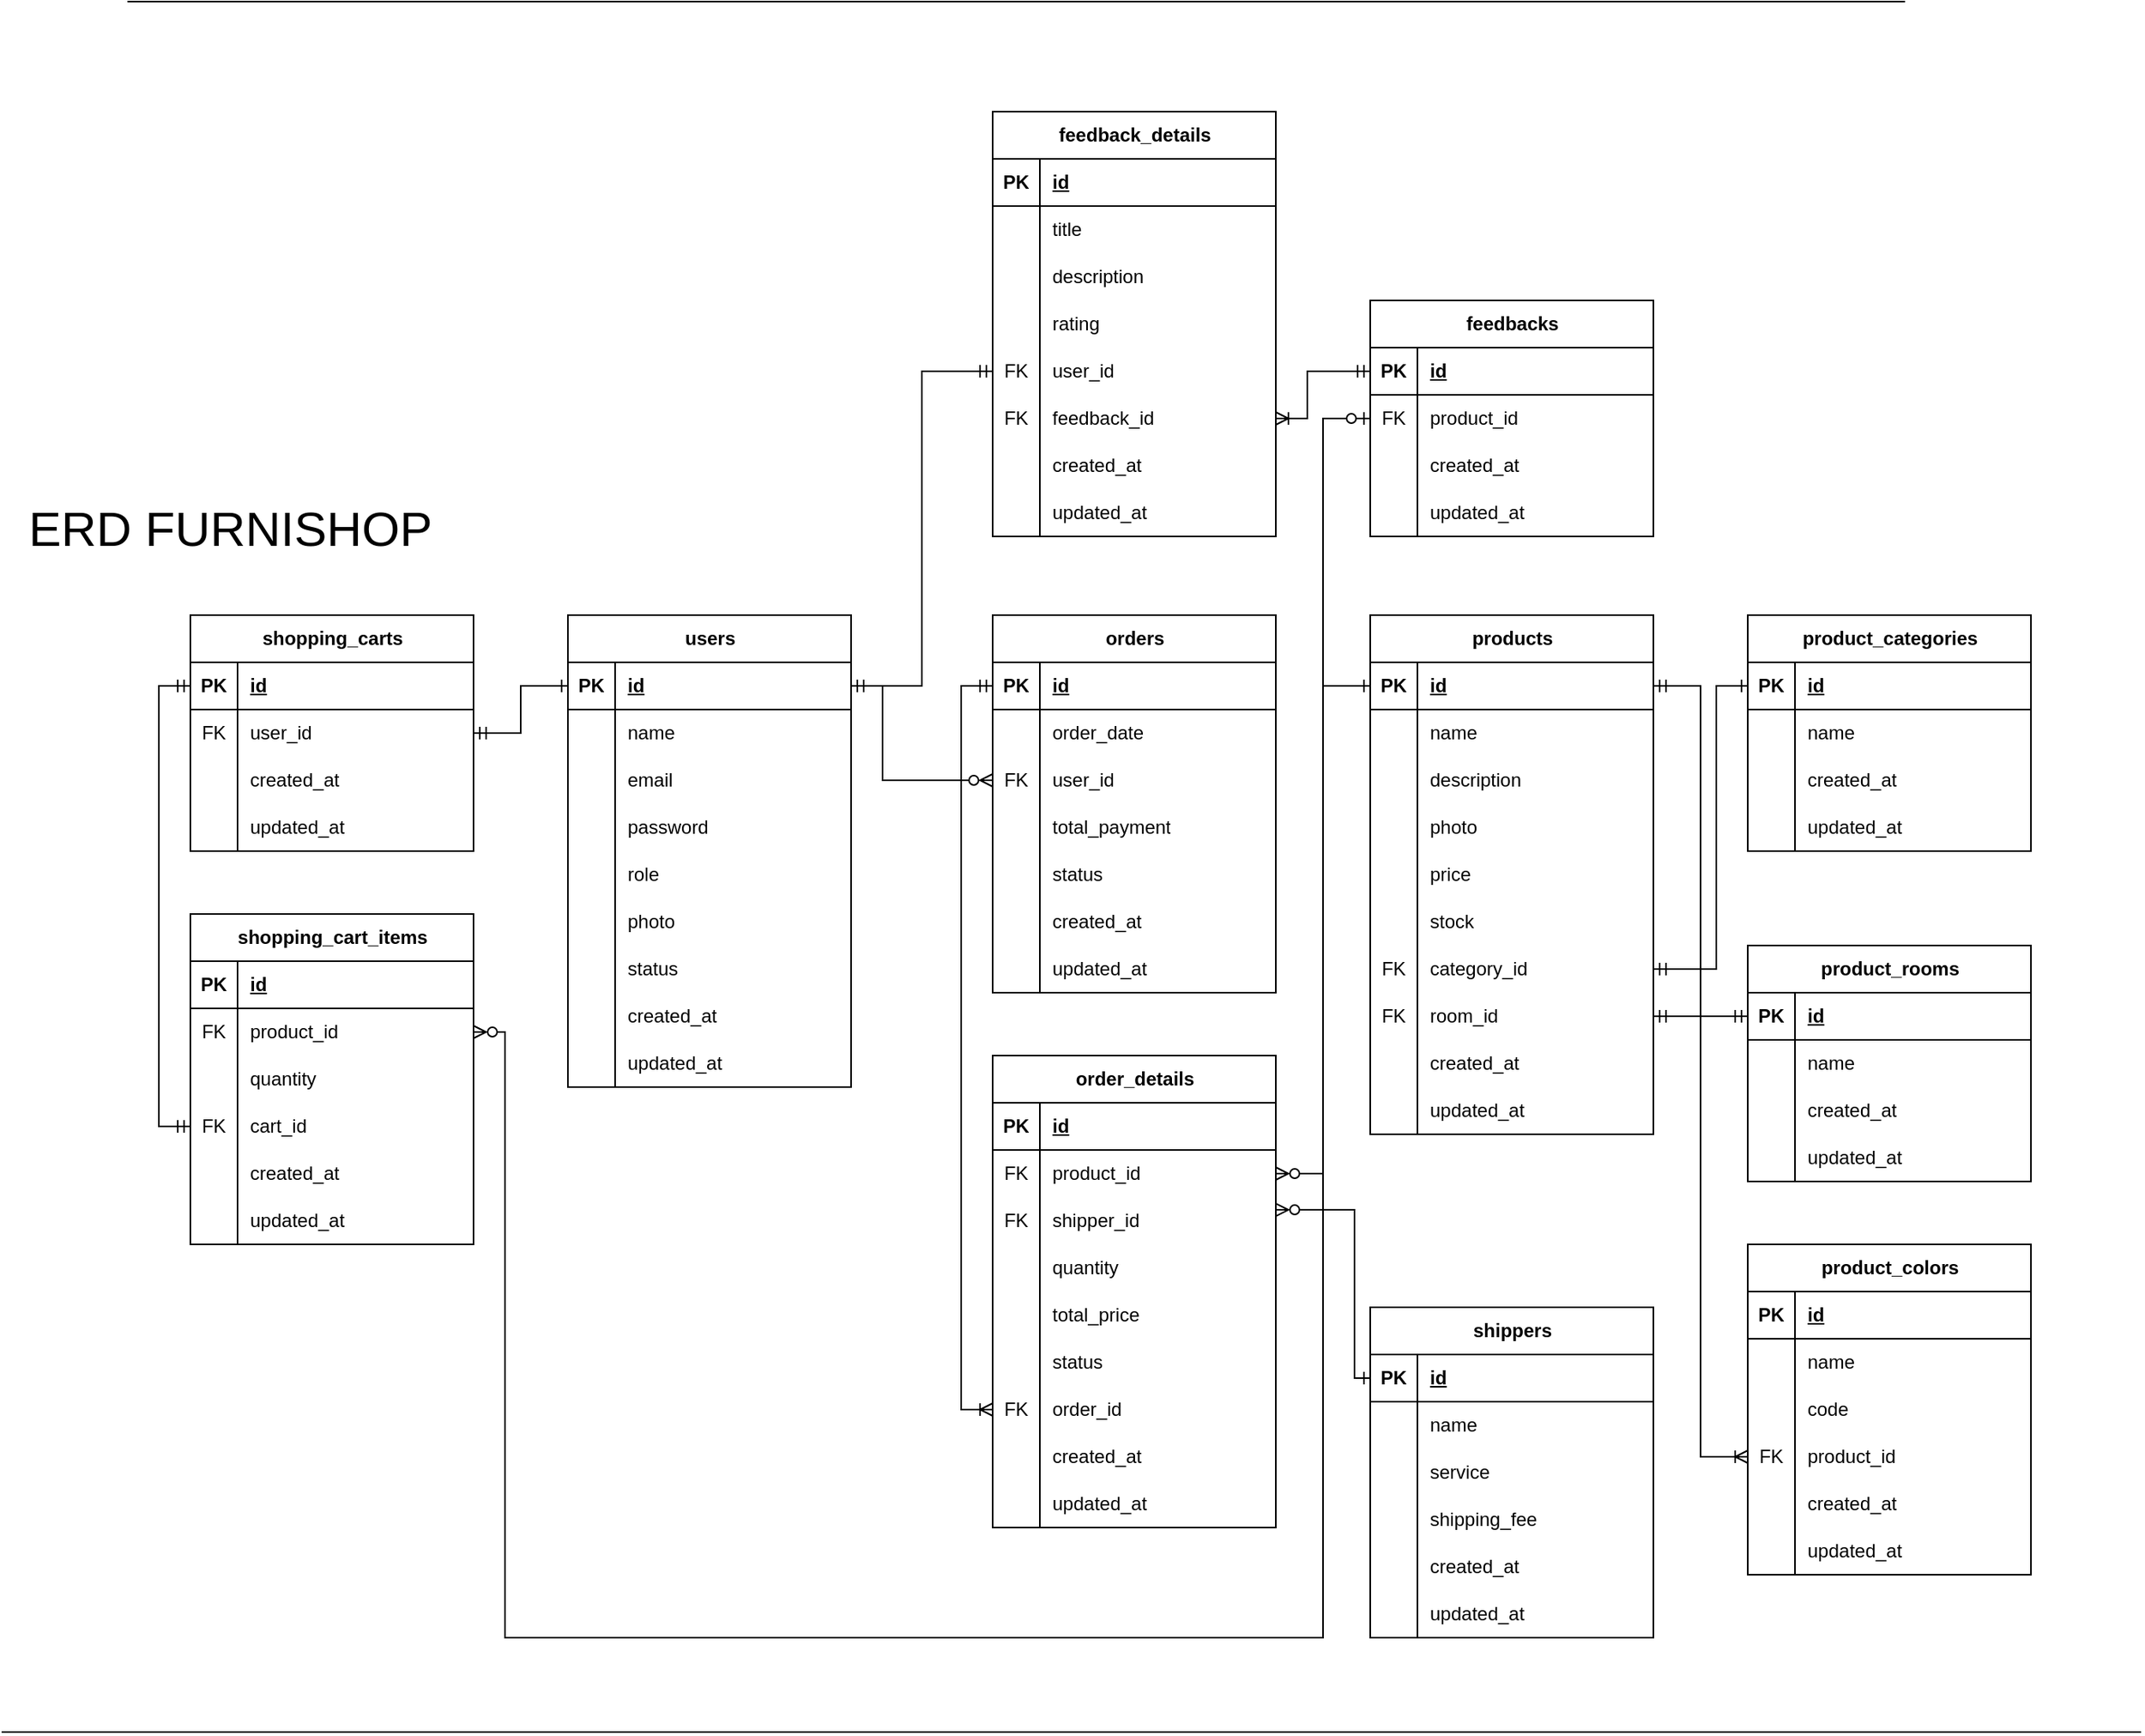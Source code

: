 <mxfile version="24.3.1" type="device">
  <diagram name="Page-1" id="JwiQ_gDwggomFB36t603">
    <mxGraphModel dx="661" dy="1443" grid="1" gridSize="10" guides="1" tooltips="1" connect="1" arrows="1" fold="1" page="1" pageScale="1" pageWidth="850" pageHeight="1100" math="0" shadow="0">
      <root>
        <mxCell id="0" />
        <mxCell id="1" parent="0" />
        <object label="users" id="xBzSzJo-BBSHat2Aj_az-17">
          <mxCell style="shape=table;startSize=30;container=1;collapsible=1;childLayout=tableLayout;fixedRows=1;rowLines=0;fontStyle=1;align=center;resizeLast=1;html=1;" parent="1" vertex="1">
            <mxGeometry x="450" y="110" width="180" height="300" as="geometry">
              <mxRectangle x="20" y="10" width="70" height="30" as="alternateBounds" />
            </mxGeometry>
          </mxCell>
        </object>
        <mxCell id="xBzSzJo-BBSHat2Aj_az-18" value="" style="shape=tableRow;horizontal=0;startSize=0;swimlaneHead=0;swimlaneBody=0;fillColor=none;collapsible=0;dropTarget=0;points=[[0,0.5],[1,0.5]];portConstraint=eastwest;top=0;left=0;right=0;bottom=1;" parent="xBzSzJo-BBSHat2Aj_az-17" vertex="1">
          <mxGeometry y="30" width="180" height="30" as="geometry" />
        </mxCell>
        <mxCell id="xBzSzJo-BBSHat2Aj_az-19" value="PK" style="shape=partialRectangle;connectable=0;fillColor=none;top=0;left=0;bottom=0;right=0;fontStyle=1;overflow=hidden;whiteSpace=wrap;html=1;" parent="xBzSzJo-BBSHat2Aj_az-18" vertex="1">
          <mxGeometry width="30" height="30" as="geometry">
            <mxRectangle width="30" height="30" as="alternateBounds" />
          </mxGeometry>
        </mxCell>
        <mxCell id="xBzSzJo-BBSHat2Aj_az-20" value="id" style="shape=partialRectangle;connectable=0;fillColor=none;top=0;left=0;bottom=0;right=0;align=left;spacingLeft=6;fontStyle=5;overflow=hidden;whiteSpace=wrap;html=1;" parent="xBzSzJo-BBSHat2Aj_az-18" vertex="1">
          <mxGeometry x="30" width="150" height="30" as="geometry">
            <mxRectangle width="150" height="30" as="alternateBounds" />
          </mxGeometry>
        </mxCell>
        <mxCell id="xBzSzJo-BBSHat2Aj_az-21" value="" style="shape=tableRow;horizontal=0;startSize=0;swimlaneHead=0;swimlaneBody=0;fillColor=none;collapsible=0;dropTarget=0;points=[[0,0.5],[1,0.5]];portConstraint=eastwest;top=0;left=0;right=0;bottom=0;" parent="xBzSzJo-BBSHat2Aj_az-17" vertex="1">
          <mxGeometry y="60" width="180" height="30" as="geometry" />
        </mxCell>
        <mxCell id="xBzSzJo-BBSHat2Aj_az-22" value="" style="shape=partialRectangle;connectable=0;fillColor=none;top=0;left=0;bottom=0;right=0;editable=1;overflow=hidden;whiteSpace=wrap;html=1;" parent="xBzSzJo-BBSHat2Aj_az-21" vertex="1">
          <mxGeometry width="30" height="30" as="geometry">
            <mxRectangle width="30" height="30" as="alternateBounds" />
          </mxGeometry>
        </mxCell>
        <mxCell id="xBzSzJo-BBSHat2Aj_az-23" value="name" style="shape=partialRectangle;connectable=0;fillColor=none;top=0;left=0;bottom=0;right=0;align=left;spacingLeft=6;overflow=hidden;whiteSpace=wrap;html=1;" parent="xBzSzJo-BBSHat2Aj_az-21" vertex="1">
          <mxGeometry x="30" width="150" height="30" as="geometry">
            <mxRectangle width="150" height="30" as="alternateBounds" />
          </mxGeometry>
        </mxCell>
        <mxCell id="xBzSzJo-BBSHat2Aj_az-24" value="" style="shape=tableRow;horizontal=0;startSize=0;swimlaneHead=0;swimlaneBody=0;fillColor=none;collapsible=0;dropTarget=0;points=[[0,0.5],[1,0.5]];portConstraint=eastwest;top=0;left=0;right=0;bottom=0;" parent="xBzSzJo-BBSHat2Aj_az-17" vertex="1">
          <mxGeometry y="90" width="180" height="30" as="geometry" />
        </mxCell>
        <mxCell id="xBzSzJo-BBSHat2Aj_az-25" value="" style="shape=partialRectangle;connectable=0;fillColor=none;top=0;left=0;bottom=0;right=0;editable=1;overflow=hidden;whiteSpace=wrap;html=1;" parent="xBzSzJo-BBSHat2Aj_az-24" vertex="1">
          <mxGeometry width="30" height="30" as="geometry">
            <mxRectangle width="30" height="30" as="alternateBounds" />
          </mxGeometry>
        </mxCell>
        <mxCell id="xBzSzJo-BBSHat2Aj_az-26" value="email" style="shape=partialRectangle;connectable=0;fillColor=none;top=0;left=0;bottom=0;right=0;align=left;spacingLeft=6;overflow=hidden;whiteSpace=wrap;html=1;" parent="xBzSzJo-BBSHat2Aj_az-24" vertex="1">
          <mxGeometry x="30" width="150" height="30" as="geometry">
            <mxRectangle width="150" height="30" as="alternateBounds" />
          </mxGeometry>
        </mxCell>
        <mxCell id="xBzSzJo-BBSHat2Aj_az-27" value="" style="shape=tableRow;horizontal=0;startSize=0;swimlaneHead=0;swimlaneBody=0;fillColor=none;collapsible=0;dropTarget=0;points=[[0,0.5],[1,0.5]];portConstraint=eastwest;top=0;left=0;right=0;bottom=0;" parent="xBzSzJo-BBSHat2Aj_az-17" vertex="1">
          <mxGeometry y="120" width="180" height="30" as="geometry" />
        </mxCell>
        <mxCell id="xBzSzJo-BBSHat2Aj_az-28" value="" style="shape=partialRectangle;connectable=0;fillColor=none;top=0;left=0;bottom=0;right=0;editable=1;overflow=hidden;whiteSpace=wrap;html=1;" parent="xBzSzJo-BBSHat2Aj_az-27" vertex="1">
          <mxGeometry width="30" height="30" as="geometry">
            <mxRectangle width="30" height="30" as="alternateBounds" />
          </mxGeometry>
        </mxCell>
        <mxCell id="xBzSzJo-BBSHat2Aj_az-29" value="password" style="shape=partialRectangle;connectable=0;fillColor=none;top=0;left=0;bottom=0;right=0;align=left;spacingLeft=6;overflow=hidden;whiteSpace=wrap;html=1;" parent="xBzSzJo-BBSHat2Aj_az-27" vertex="1">
          <mxGeometry x="30" width="150" height="30" as="geometry">
            <mxRectangle width="150" height="30" as="alternateBounds" />
          </mxGeometry>
        </mxCell>
        <mxCell id="MByfmqP4y6OW9zo1S-rw-5" value="" style="shape=tableRow;horizontal=0;startSize=0;swimlaneHead=0;swimlaneBody=0;fillColor=none;collapsible=0;dropTarget=0;points=[[0,0.5],[1,0.5]];portConstraint=eastwest;top=0;left=0;right=0;bottom=0;" parent="xBzSzJo-BBSHat2Aj_az-17" vertex="1">
          <mxGeometry y="150" width="180" height="30" as="geometry" />
        </mxCell>
        <mxCell id="MByfmqP4y6OW9zo1S-rw-6" value="" style="shape=partialRectangle;connectable=0;fillColor=none;top=0;left=0;bottom=0;right=0;editable=1;overflow=hidden;whiteSpace=wrap;html=1;" parent="MByfmqP4y6OW9zo1S-rw-5" vertex="1">
          <mxGeometry width="30" height="30" as="geometry">
            <mxRectangle width="30" height="30" as="alternateBounds" />
          </mxGeometry>
        </mxCell>
        <mxCell id="MByfmqP4y6OW9zo1S-rw-7" value="role" style="shape=partialRectangle;connectable=0;fillColor=none;top=0;left=0;bottom=0;right=0;align=left;spacingLeft=6;overflow=hidden;whiteSpace=wrap;html=1;" parent="MByfmqP4y6OW9zo1S-rw-5" vertex="1">
          <mxGeometry x="30" width="150" height="30" as="geometry">
            <mxRectangle width="150" height="30" as="alternateBounds" />
          </mxGeometry>
        </mxCell>
        <mxCell id="MByfmqP4y6OW9zo1S-rw-8" value="" style="shape=tableRow;horizontal=0;startSize=0;swimlaneHead=0;swimlaneBody=0;fillColor=none;collapsible=0;dropTarget=0;points=[[0,0.5],[1,0.5]];portConstraint=eastwest;top=0;left=0;right=0;bottom=0;" parent="xBzSzJo-BBSHat2Aj_az-17" vertex="1">
          <mxGeometry y="180" width="180" height="30" as="geometry" />
        </mxCell>
        <mxCell id="MByfmqP4y6OW9zo1S-rw-9" value="" style="shape=partialRectangle;connectable=0;fillColor=none;top=0;left=0;bottom=0;right=0;editable=1;overflow=hidden;whiteSpace=wrap;html=1;" parent="MByfmqP4y6OW9zo1S-rw-8" vertex="1">
          <mxGeometry width="30" height="30" as="geometry">
            <mxRectangle width="30" height="30" as="alternateBounds" />
          </mxGeometry>
        </mxCell>
        <mxCell id="MByfmqP4y6OW9zo1S-rw-10" value="photo" style="shape=partialRectangle;connectable=0;fillColor=none;top=0;left=0;bottom=0;right=0;align=left;spacingLeft=6;overflow=hidden;whiteSpace=wrap;html=1;" parent="MByfmqP4y6OW9zo1S-rw-8" vertex="1">
          <mxGeometry x="30" width="150" height="30" as="geometry">
            <mxRectangle width="150" height="30" as="alternateBounds" />
          </mxGeometry>
        </mxCell>
        <mxCell id="qUDcFXx4Ei1yhGjon6vr-1" value="" style="shape=tableRow;horizontal=0;startSize=0;swimlaneHead=0;swimlaneBody=0;fillColor=none;collapsible=0;dropTarget=0;points=[[0,0.5],[1,0.5]];portConstraint=eastwest;top=0;left=0;right=0;bottom=0;" parent="xBzSzJo-BBSHat2Aj_az-17" vertex="1">
          <mxGeometry y="210" width="180" height="30" as="geometry" />
        </mxCell>
        <mxCell id="qUDcFXx4Ei1yhGjon6vr-2" value="" style="shape=partialRectangle;connectable=0;fillColor=none;top=0;left=0;bottom=0;right=0;editable=1;overflow=hidden;whiteSpace=wrap;html=1;" parent="qUDcFXx4Ei1yhGjon6vr-1" vertex="1">
          <mxGeometry width="30" height="30" as="geometry">
            <mxRectangle width="30" height="30" as="alternateBounds" />
          </mxGeometry>
        </mxCell>
        <mxCell id="qUDcFXx4Ei1yhGjon6vr-3" value="status" style="shape=partialRectangle;connectable=0;fillColor=none;top=0;left=0;bottom=0;right=0;align=left;spacingLeft=6;overflow=hidden;whiteSpace=wrap;html=1;" parent="qUDcFXx4Ei1yhGjon6vr-1" vertex="1">
          <mxGeometry x="30" width="150" height="30" as="geometry">
            <mxRectangle width="150" height="30" as="alternateBounds" />
          </mxGeometry>
        </mxCell>
        <mxCell id="MByfmqP4y6OW9zo1S-rw-11" value="" style="shape=tableRow;horizontal=0;startSize=0;swimlaneHead=0;swimlaneBody=0;fillColor=none;collapsible=0;dropTarget=0;points=[[0,0.5],[1,0.5]];portConstraint=eastwest;top=0;left=0;right=0;bottom=0;" parent="xBzSzJo-BBSHat2Aj_az-17" vertex="1">
          <mxGeometry y="240" width="180" height="30" as="geometry" />
        </mxCell>
        <mxCell id="MByfmqP4y6OW9zo1S-rw-12" value="" style="shape=partialRectangle;connectable=0;fillColor=none;top=0;left=0;bottom=0;right=0;editable=1;overflow=hidden;whiteSpace=wrap;html=1;" parent="MByfmqP4y6OW9zo1S-rw-11" vertex="1">
          <mxGeometry width="30" height="30" as="geometry">
            <mxRectangle width="30" height="30" as="alternateBounds" />
          </mxGeometry>
        </mxCell>
        <mxCell id="MByfmqP4y6OW9zo1S-rw-13" value="created_at" style="shape=partialRectangle;connectable=0;fillColor=none;top=0;left=0;bottom=0;right=0;align=left;spacingLeft=6;overflow=hidden;whiteSpace=wrap;html=1;" parent="MByfmqP4y6OW9zo1S-rw-11" vertex="1">
          <mxGeometry x="30" width="150" height="30" as="geometry">
            <mxRectangle width="150" height="30" as="alternateBounds" />
          </mxGeometry>
        </mxCell>
        <mxCell id="MByfmqP4y6OW9zo1S-rw-14" value="" style="shape=tableRow;horizontal=0;startSize=0;swimlaneHead=0;swimlaneBody=0;fillColor=none;collapsible=0;dropTarget=0;points=[[0,0.5],[1,0.5]];portConstraint=eastwest;top=0;left=0;right=0;bottom=0;" parent="xBzSzJo-BBSHat2Aj_az-17" vertex="1">
          <mxGeometry y="270" width="180" height="30" as="geometry" />
        </mxCell>
        <mxCell id="MByfmqP4y6OW9zo1S-rw-15" value="" style="shape=partialRectangle;connectable=0;fillColor=none;top=0;left=0;bottom=0;right=0;editable=1;overflow=hidden;whiteSpace=wrap;html=1;" parent="MByfmqP4y6OW9zo1S-rw-14" vertex="1">
          <mxGeometry width="30" height="30" as="geometry">
            <mxRectangle width="30" height="30" as="alternateBounds" />
          </mxGeometry>
        </mxCell>
        <mxCell id="MByfmqP4y6OW9zo1S-rw-16" value="updated_at" style="shape=partialRectangle;connectable=0;fillColor=none;top=0;left=0;bottom=0;right=0;align=left;spacingLeft=6;overflow=hidden;whiteSpace=wrap;html=1;" parent="MByfmqP4y6OW9zo1S-rw-14" vertex="1">
          <mxGeometry x="30" width="150" height="30" as="geometry">
            <mxRectangle width="150" height="30" as="alternateBounds" />
          </mxGeometry>
        </mxCell>
        <mxCell id="MByfmqP4y6OW9zo1S-rw-26" value="product_categories" style="shape=table;startSize=30;container=1;collapsible=1;childLayout=tableLayout;fixedRows=1;rowLines=0;fontStyle=1;align=center;resizeLast=1;html=1;" parent="1" vertex="1">
          <mxGeometry x="1200" y="110" width="180" height="150" as="geometry">
            <mxRectangle x="1190" y="110" width="140" height="30" as="alternateBounds" />
          </mxGeometry>
        </mxCell>
        <mxCell id="MByfmqP4y6OW9zo1S-rw-27" value="" style="shape=tableRow;horizontal=0;startSize=0;swimlaneHead=0;swimlaneBody=0;fillColor=none;collapsible=0;dropTarget=0;points=[[0,0.5],[1,0.5]];portConstraint=eastwest;top=0;left=0;right=0;bottom=1;" parent="MByfmqP4y6OW9zo1S-rw-26" vertex="1">
          <mxGeometry y="30" width="180" height="30" as="geometry" />
        </mxCell>
        <mxCell id="MByfmqP4y6OW9zo1S-rw-28" value="PK" style="shape=partialRectangle;connectable=0;fillColor=none;top=0;left=0;bottom=0;right=0;fontStyle=1;overflow=hidden;whiteSpace=wrap;html=1;" parent="MByfmqP4y6OW9zo1S-rw-27" vertex="1">
          <mxGeometry width="30" height="30" as="geometry">
            <mxRectangle width="30" height="30" as="alternateBounds" />
          </mxGeometry>
        </mxCell>
        <mxCell id="MByfmqP4y6OW9zo1S-rw-29" value="id" style="shape=partialRectangle;connectable=0;fillColor=none;top=0;left=0;bottom=0;right=0;align=left;spacingLeft=6;fontStyle=5;overflow=hidden;whiteSpace=wrap;html=1;" parent="MByfmqP4y6OW9zo1S-rw-27" vertex="1">
          <mxGeometry x="30" width="150" height="30" as="geometry">
            <mxRectangle width="150" height="30" as="alternateBounds" />
          </mxGeometry>
        </mxCell>
        <mxCell id="MByfmqP4y6OW9zo1S-rw-30" value="" style="shape=tableRow;horizontal=0;startSize=0;swimlaneHead=0;swimlaneBody=0;fillColor=none;collapsible=0;dropTarget=0;points=[[0,0.5],[1,0.5]];portConstraint=eastwest;top=0;left=0;right=0;bottom=0;" parent="MByfmqP4y6OW9zo1S-rw-26" vertex="1">
          <mxGeometry y="60" width="180" height="30" as="geometry" />
        </mxCell>
        <mxCell id="MByfmqP4y6OW9zo1S-rw-31" value="" style="shape=partialRectangle;connectable=0;fillColor=none;top=0;left=0;bottom=0;right=0;editable=1;overflow=hidden;whiteSpace=wrap;html=1;" parent="MByfmqP4y6OW9zo1S-rw-30" vertex="1">
          <mxGeometry width="30" height="30" as="geometry">
            <mxRectangle width="30" height="30" as="alternateBounds" />
          </mxGeometry>
        </mxCell>
        <mxCell id="MByfmqP4y6OW9zo1S-rw-32" value="name" style="shape=partialRectangle;connectable=0;fillColor=none;top=0;left=0;bottom=0;right=0;align=left;spacingLeft=6;overflow=hidden;whiteSpace=wrap;html=1;" parent="MByfmqP4y6OW9zo1S-rw-30" vertex="1">
          <mxGeometry x="30" width="150" height="30" as="geometry">
            <mxRectangle width="150" height="30" as="alternateBounds" />
          </mxGeometry>
        </mxCell>
        <mxCell id="MByfmqP4y6OW9zo1S-rw-33" value="" style="shape=tableRow;horizontal=0;startSize=0;swimlaneHead=0;swimlaneBody=0;fillColor=none;collapsible=0;dropTarget=0;points=[[0,0.5],[1,0.5]];portConstraint=eastwest;top=0;left=0;right=0;bottom=0;" parent="MByfmqP4y6OW9zo1S-rw-26" vertex="1">
          <mxGeometry y="90" width="180" height="30" as="geometry" />
        </mxCell>
        <mxCell id="MByfmqP4y6OW9zo1S-rw-34" value="" style="shape=partialRectangle;connectable=0;fillColor=none;top=0;left=0;bottom=0;right=0;editable=1;overflow=hidden;whiteSpace=wrap;html=1;" parent="MByfmqP4y6OW9zo1S-rw-33" vertex="1">
          <mxGeometry width="30" height="30" as="geometry">
            <mxRectangle width="30" height="30" as="alternateBounds" />
          </mxGeometry>
        </mxCell>
        <mxCell id="MByfmqP4y6OW9zo1S-rw-35" value="created_at" style="shape=partialRectangle;connectable=0;fillColor=none;top=0;left=0;bottom=0;right=0;align=left;spacingLeft=6;overflow=hidden;whiteSpace=wrap;html=1;" parent="MByfmqP4y6OW9zo1S-rw-33" vertex="1">
          <mxGeometry x="30" width="150" height="30" as="geometry">
            <mxRectangle width="150" height="30" as="alternateBounds" />
          </mxGeometry>
        </mxCell>
        <mxCell id="MByfmqP4y6OW9zo1S-rw-36" value="" style="shape=tableRow;horizontal=0;startSize=0;swimlaneHead=0;swimlaneBody=0;fillColor=none;collapsible=0;dropTarget=0;points=[[0,0.5],[1,0.5]];portConstraint=eastwest;top=0;left=0;right=0;bottom=0;" parent="MByfmqP4y6OW9zo1S-rw-26" vertex="1">
          <mxGeometry y="120" width="180" height="30" as="geometry" />
        </mxCell>
        <mxCell id="MByfmqP4y6OW9zo1S-rw-37" value="" style="shape=partialRectangle;connectable=0;fillColor=none;top=0;left=0;bottom=0;right=0;editable=1;overflow=hidden;whiteSpace=wrap;html=1;" parent="MByfmqP4y6OW9zo1S-rw-36" vertex="1">
          <mxGeometry width="30" height="30" as="geometry">
            <mxRectangle width="30" height="30" as="alternateBounds" />
          </mxGeometry>
        </mxCell>
        <mxCell id="MByfmqP4y6OW9zo1S-rw-38" value="updated_at" style="shape=partialRectangle;connectable=0;fillColor=none;top=0;left=0;bottom=0;right=0;align=left;spacingLeft=6;overflow=hidden;whiteSpace=wrap;html=1;" parent="MByfmqP4y6OW9zo1S-rw-36" vertex="1">
          <mxGeometry x="30" width="150" height="30" as="geometry">
            <mxRectangle width="150" height="30" as="alternateBounds" />
          </mxGeometry>
        </mxCell>
        <mxCell id="MByfmqP4y6OW9zo1S-rw-39" value="products" style="shape=table;startSize=30;container=1;collapsible=1;childLayout=tableLayout;fixedRows=1;rowLines=0;fontStyle=1;align=center;resizeLast=1;html=1;" parent="1" vertex="1">
          <mxGeometry x="960" y="110" width="180" height="330" as="geometry">
            <mxRectangle x="690" y="510" width="90" height="30" as="alternateBounds" />
          </mxGeometry>
        </mxCell>
        <mxCell id="MByfmqP4y6OW9zo1S-rw-40" value="" style="shape=tableRow;horizontal=0;startSize=0;swimlaneHead=0;swimlaneBody=0;fillColor=none;collapsible=0;dropTarget=0;points=[[0,0.5],[1,0.5]];portConstraint=eastwest;top=0;left=0;right=0;bottom=1;" parent="MByfmqP4y6OW9zo1S-rw-39" vertex="1">
          <mxGeometry y="30" width="180" height="30" as="geometry" />
        </mxCell>
        <mxCell id="MByfmqP4y6OW9zo1S-rw-41" value="PK" style="shape=partialRectangle;connectable=0;fillColor=none;top=0;left=0;bottom=0;right=0;fontStyle=1;overflow=hidden;whiteSpace=wrap;html=1;" parent="MByfmqP4y6OW9zo1S-rw-40" vertex="1">
          <mxGeometry width="30" height="30" as="geometry">
            <mxRectangle width="30" height="30" as="alternateBounds" />
          </mxGeometry>
        </mxCell>
        <mxCell id="MByfmqP4y6OW9zo1S-rw-42" value="id" style="shape=partialRectangle;connectable=0;fillColor=none;top=0;left=0;bottom=0;right=0;align=left;spacingLeft=6;fontStyle=5;overflow=hidden;whiteSpace=wrap;html=1;" parent="MByfmqP4y6OW9zo1S-rw-40" vertex="1">
          <mxGeometry x="30" width="150" height="30" as="geometry">
            <mxRectangle width="150" height="30" as="alternateBounds" />
          </mxGeometry>
        </mxCell>
        <mxCell id="MByfmqP4y6OW9zo1S-rw-43" value="" style="shape=tableRow;horizontal=0;startSize=0;swimlaneHead=0;swimlaneBody=0;fillColor=none;collapsible=0;dropTarget=0;points=[[0,0.5],[1,0.5]];portConstraint=eastwest;top=0;left=0;right=0;bottom=0;" parent="MByfmqP4y6OW9zo1S-rw-39" vertex="1">
          <mxGeometry y="60" width="180" height="30" as="geometry" />
        </mxCell>
        <mxCell id="MByfmqP4y6OW9zo1S-rw-44" value="" style="shape=partialRectangle;connectable=0;fillColor=none;top=0;left=0;bottom=0;right=0;editable=1;overflow=hidden;whiteSpace=wrap;html=1;" parent="MByfmqP4y6OW9zo1S-rw-43" vertex="1">
          <mxGeometry width="30" height="30" as="geometry">
            <mxRectangle width="30" height="30" as="alternateBounds" />
          </mxGeometry>
        </mxCell>
        <mxCell id="MByfmqP4y6OW9zo1S-rw-45" value="name" style="shape=partialRectangle;connectable=0;fillColor=none;top=0;left=0;bottom=0;right=0;align=left;spacingLeft=6;overflow=hidden;whiteSpace=wrap;html=1;" parent="MByfmqP4y6OW9zo1S-rw-43" vertex="1">
          <mxGeometry x="30" width="150" height="30" as="geometry">
            <mxRectangle width="150" height="30" as="alternateBounds" />
          </mxGeometry>
        </mxCell>
        <mxCell id="MByfmqP4y6OW9zo1S-rw-46" value="" style="shape=tableRow;horizontal=0;startSize=0;swimlaneHead=0;swimlaneBody=0;fillColor=none;collapsible=0;dropTarget=0;points=[[0,0.5],[1,0.5]];portConstraint=eastwest;top=0;left=0;right=0;bottom=0;" parent="MByfmqP4y6OW9zo1S-rw-39" vertex="1">
          <mxGeometry y="90" width="180" height="30" as="geometry" />
        </mxCell>
        <mxCell id="MByfmqP4y6OW9zo1S-rw-47" value="" style="shape=partialRectangle;connectable=0;fillColor=none;top=0;left=0;bottom=0;right=0;editable=1;overflow=hidden;whiteSpace=wrap;html=1;" parent="MByfmqP4y6OW9zo1S-rw-46" vertex="1">
          <mxGeometry width="30" height="30" as="geometry">
            <mxRectangle width="30" height="30" as="alternateBounds" />
          </mxGeometry>
        </mxCell>
        <mxCell id="MByfmqP4y6OW9zo1S-rw-48" value="description" style="shape=partialRectangle;connectable=0;fillColor=none;top=0;left=0;bottom=0;right=0;align=left;spacingLeft=6;overflow=hidden;whiteSpace=wrap;html=1;" parent="MByfmqP4y6OW9zo1S-rw-46" vertex="1">
          <mxGeometry x="30" width="150" height="30" as="geometry">
            <mxRectangle width="150" height="30" as="alternateBounds" />
          </mxGeometry>
        </mxCell>
        <mxCell id="MByfmqP4y6OW9zo1S-rw-49" value="" style="shape=tableRow;horizontal=0;startSize=0;swimlaneHead=0;swimlaneBody=0;fillColor=none;collapsible=0;dropTarget=0;points=[[0,0.5],[1,0.5]];portConstraint=eastwest;top=0;left=0;right=0;bottom=0;" parent="MByfmqP4y6OW9zo1S-rw-39" vertex="1">
          <mxGeometry y="120" width="180" height="30" as="geometry" />
        </mxCell>
        <mxCell id="MByfmqP4y6OW9zo1S-rw-50" value="" style="shape=partialRectangle;connectable=0;fillColor=none;top=0;left=0;bottom=0;right=0;editable=1;overflow=hidden;whiteSpace=wrap;html=1;" parent="MByfmqP4y6OW9zo1S-rw-49" vertex="1">
          <mxGeometry width="30" height="30" as="geometry">
            <mxRectangle width="30" height="30" as="alternateBounds" />
          </mxGeometry>
        </mxCell>
        <mxCell id="MByfmqP4y6OW9zo1S-rw-51" value="photo" style="shape=partialRectangle;connectable=0;fillColor=none;top=0;left=0;bottom=0;right=0;align=left;spacingLeft=6;overflow=hidden;whiteSpace=wrap;html=1;" parent="MByfmqP4y6OW9zo1S-rw-49" vertex="1">
          <mxGeometry x="30" width="150" height="30" as="geometry">
            <mxRectangle width="150" height="30" as="alternateBounds" />
          </mxGeometry>
        </mxCell>
        <mxCell id="MByfmqP4y6OW9zo1S-rw-52" value="" style="shape=tableRow;horizontal=0;startSize=0;swimlaneHead=0;swimlaneBody=0;fillColor=none;collapsible=0;dropTarget=0;points=[[0,0.5],[1,0.5]];portConstraint=eastwest;top=0;left=0;right=0;bottom=0;" parent="MByfmqP4y6OW9zo1S-rw-39" vertex="1">
          <mxGeometry y="150" width="180" height="30" as="geometry" />
        </mxCell>
        <mxCell id="MByfmqP4y6OW9zo1S-rw-53" value="" style="shape=partialRectangle;connectable=0;fillColor=none;top=0;left=0;bottom=0;right=0;editable=1;overflow=hidden;whiteSpace=wrap;html=1;" parent="MByfmqP4y6OW9zo1S-rw-52" vertex="1">
          <mxGeometry width="30" height="30" as="geometry">
            <mxRectangle width="30" height="30" as="alternateBounds" />
          </mxGeometry>
        </mxCell>
        <mxCell id="MByfmqP4y6OW9zo1S-rw-54" value="price" style="shape=partialRectangle;connectable=0;fillColor=none;top=0;left=0;bottom=0;right=0;align=left;spacingLeft=6;overflow=hidden;whiteSpace=wrap;html=1;" parent="MByfmqP4y6OW9zo1S-rw-52" vertex="1">
          <mxGeometry x="30" width="150" height="30" as="geometry">
            <mxRectangle width="150" height="30" as="alternateBounds" />
          </mxGeometry>
        </mxCell>
        <mxCell id="MByfmqP4y6OW9zo1S-rw-55" value="" style="shape=tableRow;horizontal=0;startSize=0;swimlaneHead=0;swimlaneBody=0;fillColor=none;collapsible=0;dropTarget=0;points=[[0,0.5],[1,0.5]];portConstraint=eastwest;top=0;left=0;right=0;bottom=0;" parent="MByfmqP4y6OW9zo1S-rw-39" vertex="1">
          <mxGeometry y="180" width="180" height="30" as="geometry" />
        </mxCell>
        <mxCell id="MByfmqP4y6OW9zo1S-rw-56" value="" style="shape=partialRectangle;connectable=0;fillColor=none;top=0;left=0;bottom=0;right=0;editable=1;overflow=hidden;whiteSpace=wrap;html=1;" parent="MByfmqP4y6OW9zo1S-rw-55" vertex="1">
          <mxGeometry width="30" height="30" as="geometry">
            <mxRectangle width="30" height="30" as="alternateBounds" />
          </mxGeometry>
        </mxCell>
        <mxCell id="MByfmqP4y6OW9zo1S-rw-57" value="stock" style="shape=partialRectangle;connectable=0;fillColor=none;top=0;left=0;bottom=0;right=0;align=left;spacingLeft=6;overflow=hidden;whiteSpace=wrap;html=1;" parent="MByfmqP4y6OW9zo1S-rw-55" vertex="1">
          <mxGeometry x="30" width="150" height="30" as="geometry">
            <mxRectangle width="150" height="30" as="alternateBounds" />
          </mxGeometry>
        </mxCell>
        <mxCell id="MByfmqP4y6OW9zo1S-rw-67" value="" style="shape=tableRow;horizontal=0;startSize=0;swimlaneHead=0;swimlaneBody=0;fillColor=none;collapsible=0;dropTarget=0;points=[[0,0.5],[1,0.5]];portConstraint=eastwest;top=0;left=0;right=0;bottom=0;" parent="MByfmqP4y6OW9zo1S-rw-39" vertex="1">
          <mxGeometry y="210" width="180" height="30" as="geometry" />
        </mxCell>
        <mxCell id="MByfmqP4y6OW9zo1S-rw-68" value="FK" style="shape=partialRectangle;connectable=0;fillColor=none;top=0;left=0;bottom=0;right=0;editable=1;overflow=hidden;whiteSpace=wrap;html=1;" parent="MByfmqP4y6OW9zo1S-rw-67" vertex="1">
          <mxGeometry width="30" height="30" as="geometry">
            <mxRectangle width="30" height="30" as="alternateBounds" />
          </mxGeometry>
        </mxCell>
        <mxCell id="MByfmqP4y6OW9zo1S-rw-69" value="category_id" style="shape=partialRectangle;connectable=0;fillColor=none;top=0;left=0;bottom=0;right=0;align=left;spacingLeft=6;overflow=hidden;whiteSpace=wrap;html=1;" parent="MByfmqP4y6OW9zo1S-rw-67" vertex="1">
          <mxGeometry x="30" width="150" height="30" as="geometry">
            <mxRectangle width="150" height="30" as="alternateBounds" />
          </mxGeometry>
        </mxCell>
        <mxCell id="MByfmqP4y6OW9zo1S-rw-64" value="" style="shape=tableRow;horizontal=0;startSize=0;swimlaneHead=0;swimlaneBody=0;fillColor=none;collapsible=0;dropTarget=0;points=[[0,0.5],[1,0.5]];portConstraint=eastwest;top=0;left=0;right=0;bottom=0;" parent="MByfmqP4y6OW9zo1S-rw-39" vertex="1">
          <mxGeometry y="240" width="180" height="30" as="geometry" />
        </mxCell>
        <mxCell id="MByfmqP4y6OW9zo1S-rw-65" value="FK" style="shape=partialRectangle;connectable=0;fillColor=none;top=0;left=0;bottom=0;right=0;editable=1;overflow=hidden;whiteSpace=wrap;html=1;" parent="MByfmqP4y6OW9zo1S-rw-64" vertex="1">
          <mxGeometry width="30" height="30" as="geometry">
            <mxRectangle width="30" height="30" as="alternateBounds" />
          </mxGeometry>
        </mxCell>
        <mxCell id="MByfmqP4y6OW9zo1S-rw-66" value="room_id" style="shape=partialRectangle;connectable=0;fillColor=none;top=0;left=0;bottom=0;right=0;align=left;spacingLeft=6;overflow=hidden;whiteSpace=wrap;html=1;" parent="MByfmqP4y6OW9zo1S-rw-64" vertex="1">
          <mxGeometry x="30" width="150" height="30" as="geometry">
            <mxRectangle width="150" height="30" as="alternateBounds" />
          </mxGeometry>
        </mxCell>
        <mxCell id="MByfmqP4y6OW9zo1S-rw-58" value="" style="shape=tableRow;horizontal=0;startSize=0;swimlaneHead=0;swimlaneBody=0;fillColor=none;collapsible=0;dropTarget=0;points=[[0,0.5],[1,0.5]];portConstraint=eastwest;top=0;left=0;right=0;bottom=0;" parent="MByfmqP4y6OW9zo1S-rw-39" vertex="1">
          <mxGeometry y="270" width="180" height="30" as="geometry" />
        </mxCell>
        <mxCell id="MByfmqP4y6OW9zo1S-rw-59" value="" style="shape=partialRectangle;connectable=0;fillColor=none;top=0;left=0;bottom=0;right=0;editable=1;overflow=hidden;whiteSpace=wrap;html=1;" parent="MByfmqP4y6OW9zo1S-rw-58" vertex="1">
          <mxGeometry width="30" height="30" as="geometry">
            <mxRectangle width="30" height="30" as="alternateBounds" />
          </mxGeometry>
        </mxCell>
        <mxCell id="MByfmqP4y6OW9zo1S-rw-60" value="created_at" style="shape=partialRectangle;connectable=0;fillColor=none;top=0;left=0;bottom=0;right=0;align=left;spacingLeft=6;overflow=hidden;whiteSpace=wrap;html=1;" parent="MByfmqP4y6OW9zo1S-rw-58" vertex="1">
          <mxGeometry x="30" width="150" height="30" as="geometry">
            <mxRectangle width="150" height="30" as="alternateBounds" />
          </mxGeometry>
        </mxCell>
        <mxCell id="MByfmqP4y6OW9zo1S-rw-61" value="" style="shape=tableRow;horizontal=0;startSize=0;swimlaneHead=0;swimlaneBody=0;fillColor=none;collapsible=0;dropTarget=0;points=[[0,0.5],[1,0.5]];portConstraint=eastwest;top=0;left=0;right=0;bottom=0;" parent="MByfmqP4y6OW9zo1S-rw-39" vertex="1">
          <mxGeometry y="300" width="180" height="30" as="geometry" />
        </mxCell>
        <mxCell id="MByfmqP4y6OW9zo1S-rw-62" value="" style="shape=partialRectangle;connectable=0;fillColor=none;top=0;left=0;bottom=0;right=0;editable=1;overflow=hidden;whiteSpace=wrap;html=1;" parent="MByfmqP4y6OW9zo1S-rw-61" vertex="1">
          <mxGeometry width="30" height="30" as="geometry">
            <mxRectangle width="30" height="30" as="alternateBounds" />
          </mxGeometry>
        </mxCell>
        <mxCell id="MByfmqP4y6OW9zo1S-rw-63" value="updated_at" style="shape=partialRectangle;connectable=0;fillColor=none;top=0;left=0;bottom=0;right=0;align=left;spacingLeft=6;overflow=hidden;whiteSpace=wrap;html=1;" parent="MByfmqP4y6OW9zo1S-rw-61" vertex="1">
          <mxGeometry x="30" width="150" height="30" as="geometry">
            <mxRectangle width="150" height="30" as="alternateBounds" />
          </mxGeometry>
        </mxCell>
        <mxCell id="MByfmqP4y6OW9zo1S-rw-76" value="shopping_carts" style="shape=table;startSize=30;container=1;collapsible=1;childLayout=tableLayout;fixedRows=1;rowLines=0;fontStyle=1;align=center;resizeLast=1;html=1;" parent="1" vertex="1">
          <mxGeometry x="210" y="110" width="180" height="150" as="geometry">
            <mxRectangle x="30" y="120" width="120" height="30" as="alternateBounds" />
          </mxGeometry>
        </mxCell>
        <mxCell id="MByfmqP4y6OW9zo1S-rw-77" value="" style="shape=tableRow;horizontal=0;startSize=0;swimlaneHead=0;swimlaneBody=0;fillColor=none;collapsible=0;dropTarget=0;points=[[0,0.5],[1,0.5]];portConstraint=eastwest;top=0;left=0;right=0;bottom=1;" parent="MByfmqP4y6OW9zo1S-rw-76" vertex="1">
          <mxGeometry y="30" width="180" height="30" as="geometry" />
        </mxCell>
        <mxCell id="MByfmqP4y6OW9zo1S-rw-78" value="PK" style="shape=partialRectangle;connectable=0;fillColor=none;top=0;left=0;bottom=0;right=0;fontStyle=1;overflow=hidden;whiteSpace=wrap;html=1;" parent="MByfmqP4y6OW9zo1S-rw-77" vertex="1">
          <mxGeometry width="30" height="30" as="geometry">
            <mxRectangle width="30" height="30" as="alternateBounds" />
          </mxGeometry>
        </mxCell>
        <mxCell id="MByfmqP4y6OW9zo1S-rw-79" value="id" style="shape=partialRectangle;connectable=0;fillColor=none;top=0;left=0;bottom=0;right=0;align=left;spacingLeft=6;fontStyle=5;overflow=hidden;whiteSpace=wrap;html=1;" parent="MByfmqP4y6OW9zo1S-rw-77" vertex="1">
          <mxGeometry x="30" width="150" height="30" as="geometry">
            <mxRectangle width="150" height="30" as="alternateBounds" />
          </mxGeometry>
        </mxCell>
        <mxCell id="MByfmqP4y6OW9zo1S-rw-80" value="" style="shape=tableRow;horizontal=0;startSize=0;swimlaneHead=0;swimlaneBody=0;fillColor=none;collapsible=0;dropTarget=0;points=[[0,0.5],[1,0.5]];portConstraint=eastwest;top=0;left=0;right=0;bottom=0;" parent="MByfmqP4y6OW9zo1S-rw-76" vertex="1">
          <mxGeometry y="60" width="180" height="30" as="geometry" />
        </mxCell>
        <mxCell id="MByfmqP4y6OW9zo1S-rw-81" value="FK" style="shape=partialRectangle;connectable=0;fillColor=none;top=0;left=0;bottom=0;right=0;editable=1;overflow=hidden;whiteSpace=wrap;html=1;" parent="MByfmqP4y6OW9zo1S-rw-80" vertex="1">
          <mxGeometry width="30" height="30" as="geometry">
            <mxRectangle width="30" height="30" as="alternateBounds" />
          </mxGeometry>
        </mxCell>
        <mxCell id="MByfmqP4y6OW9zo1S-rw-82" value="user_id" style="shape=partialRectangle;connectable=0;fillColor=none;top=0;left=0;bottom=0;right=0;align=left;spacingLeft=6;overflow=hidden;whiteSpace=wrap;html=1;" parent="MByfmqP4y6OW9zo1S-rw-80" vertex="1">
          <mxGeometry x="30" width="150" height="30" as="geometry">
            <mxRectangle width="150" height="30" as="alternateBounds" />
          </mxGeometry>
        </mxCell>
        <mxCell id="MByfmqP4y6OW9zo1S-rw-83" value="" style="shape=tableRow;horizontal=0;startSize=0;swimlaneHead=0;swimlaneBody=0;fillColor=none;collapsible=0;dropTarget=0;points=[[0,0.5],[1,0.5]];portConstraint=eastwest;top=0;left=0;right=0;bottom=0;" parent="MByfmqP4y6OW9zo1S-rw-76" vertex="1">
          <mxGeometry y="90" width="180" height="30" as="geometry" />
        </mxCell>
        <mxCell id="MByfmqP4y6OW9zo1S-rw-84" value="" style="shape=partialRectangle;connectable=0;fillColor=none;top=0;left=0;bottom=0;right=0;editable=1;overflow=hidden;whiteSpace=wrap;html=1;" parent="MByfmqP4y6OW9zo1S-rw-83" vertex="1">
          <mxGeometry width="30" height="30" as="geometry">
            <mxRectangle width="30" height="30" as="alternateBounds" />
          </mxGeometry>
        </mxCell>
        <mxCell id="MByfmqP4y6OW9zo1S-rw-85" value="created_at" style="shape=partialRectangle;connectable=0;fillColor=none;top=0;left=0;bottom=0;right=0;align=left;spacingLeft=6;overflow=hidden;whiteSpace=wrap;html=1;" parent="MByfmqP4y6OW9zo1S-rw-83" vertex="1">
          <mxGeometry x="30" width="150" height="30" as="geometry">
            <mxRectangle width="150" height="30" as="alternateBounds" />
          </mxGeometry>
        </mxCell>
        <mxCell id="MByfmqP4y6OW9zo1S-rw-86" value="" style="shape=tableRow;horizontal=0;startSize=0;swimlaneHead=0;swimlaneBody=0;fillColor=none;collapsible=0;dropTarget=0;points=[[0,0.5],[1,0.5]];portConstraint=eastwest;top=0;left=0;right=0;bottom=0;" parent="MByfmqP4y6OW9zo1S-rw-76" vertex="1">
          <mxGeometry y="120" width="180" height="30" as="geometry" />
        </mxCell>
        <mxCell id="MByfmqP4y6OW9zo1S-rw-87" value="" style="shape=partialRectangle;connectable=0;fillColor=none;top=0;left=0;bottom=0;right=0;editable=1;overflow=hidden;whiteSpace=wrap;html=1;" parent="MByfmqP4y6OW9zo1S-rw-86" vertex="1">
          <mxGeometry width="30" height="30" as="geometry">
            <mxRectangle width="30" height="30" as="alternateBounds" />
          </mxGeometry>
        </mxCell>
        <mxCell id="MByfmqP4y6OW9zo1S-rw-88" value="updated_at" style="shape=partialRectangle;connectable=0;fillColor=none;top=0;left=0;bottom=0;right=0;align=left;spacingLeft=6;overflow=hidden;whiteSpace=wrap;html=1;" parent="MByfmqP4y6OW9zo1S-rw-86" vertex="1">
          <mxGeometry x="30" width="150" height="30" as="geometry">
            <mxRectangle width="150" height="30" as="alternateBounds" />
          </mxGeometry>
        </mxCell>
        <mxCell id="MByfmqP4y6OW9zo1S-rw-89" value="shopping_cart_items" style="shape=table;startSize=30;container=1;collapsible=1;childLayout=tableLayout;fixedRows=1;rowLines=0;fontStyle=1;align=center;resizeLast=1;html=1;" parent="1" vertex="1">
          <mxGeometry x="210" y="300" width="180" height="210" as="geometry">
            <mxRectangle x="200" y="290" width="150" height="30" as="alternateBounds" />
          </mxGeometry>
        </mxCell>
        <mxCell id="MByfmqP4y6OW9zo1S-rw-90" value="" style="shape=tableRow;horizontal=0;startSize=0;swimlaneHead=0;swimlaneBody=0;fillColor=none;collapsible=0;dropTarget=0;points=[[0,0.5],[1,0.5]];portConstraint=eastwest;top=0;left=0;right=0;bottom=1;" parent="MByfmqP4y6OW9zo1S-rw-89" vertex="1">
          <mxGeometry y="30" width="180" height="30" as="geometry" />
        </mxCell>
        <mxCell id="MByfmqP4y6OW9zo1S-rw-91" value="PK" style="shape=partialRectangle;connectable=0;fillColor=none;top=0;left=0;bottom=0;right=0;fontStyle=1;overflow=hidden;whiteSpace=wrap;html=1;" parent="MByfmqP4y6OW9zo1S-rw-90" vertex="1">
          <mxGeometry width="30" height="30" as="geometry">
            <mxRectangle width="30" height="30" as="alternateBounds" />
          </mxGeometry>
        </mxCell>
        <mxCell id="MByfmqP4y6OW9zo1S-rw-92" value="id" style="shape=partialRectangle;connectable=0;fillColor=none;top=0;left=0;bottom=0;right=0;align=left;spacingLeft=6;fontStyle=5;overflow=hidden;whiteSpace=wrap;html=1;" parent="MByfmqP4y6OW9zo1S-rw-90" vertex="1">
          <mxGeometry x="30" width="150" height="30" as="geometry">
            <mxRectangle width="150" height="30" as="alternateBounds" />
          </mxGeometry>
        </mxCell>
        <mxCell id="MByfmqP4y6OW9zo1S-rw-93" value="" style="shape=tableRow;horizontal=0;startSize=0;swimlaneHead=0;swimlaneBody=0;fillColor=none;collapsible=0;dropTarget=0;points=[[0,0.5],[1,0.5]];portConstraint=eastwest;top=0;left=0;right=0;bottom=0;" parent="MByfmqP4y6OW9zo1S-rw-89" vertex="1">
          <mxGeometry y="60" width="180" height="30" as="geometry" />
        </mxCell>
        <mxCell id="MByfmqP4y6OW9zo1S-rw-94" value="FK" style="shape=partialRectangle;connectable=0;fillColor=none;top=0;left=0;bottom=0;right=0;editable=1;overflow=hidden;whiteSpace=wrap;html=1;" parent="MByfmqP4y6OW9zo1S-rw-93" vertex="1">
          <mxGeometry width="30" height="30" as="geometry">
            <mxRectangle width="30" height="30" as="alternateBounds" />
          </mxGeometry>
        </mxCell>
        <mxCell id="MByfmqP4y6OW9zo1S-rw-95" value="product_id" style="shape=partialRectangle;connectable=0;fillColor=none;top=0;left=0;bottom=0;right=0;align=left;spacingLeft=6;overflow=hidden;whiteSpace=wrap;html=1;" parent="MByfmqP4y6OW9zo1S-rw-93" vertex="1">
          <mxGeometry x="30" width="150" height="30" as="geometry">
            <mxRectangle width="150" height="30" as="alternateBounds" />
          </mxGeometry>
        </mxCell>
        <mxCell id="MByfmqP4y6OW9zo1S-rw-96" value="" style="shape=tableRow;horizontal=0;startSize=0;swimlaneHead=0;swimlaneBody=0;fillColor=none;collapsible=0;dropTarget=0;points=[[0,0.5],[1,0.5]];portConstraint=eastwest;top=0;left=0;right=0;bottom=0;" parent="MByfmqP4y6OW9zo1S-rw-89" vertex="1">
          <mxGeometry y="90" width="180" height="30" as="geometry" />
        </mxCell>
        <mxCell id="MByfmqP4y6OW9zo1S-rw-97" value="" style="shape=partialRectangle;connectable=0;fillColor=none;top=0;left=0;bottom=0;right=0;editable=1;overflow=hidden;whiteSpace=wrap;html=1;" parent="MByfmqP4y6OW9zo1S-rw-96" vertex="1">
          <mxGeometry width="30" height="30" as="geometry">
            <mxRectangle width="30" height="30" as="alternateBounds" />
          </mxGeometry>
        </mxCell>
        <mxCell id="MByfmqP4y6OW9zo1S-rw-98" value="quantity" style="shape=partialRectangle;connectable=0;fillColor=none;top=0;left=0;bottom=0;right=0;align=left;spacingLeft=6;overflow=hidden;whiteSpace=wrap;html=1;" parent="MByfmqP4y6OW9zo1S-rw-96" vertex="1">
          <mxGeometry x="30" width="150" height="30" as="geometry">
            <mxRectangle width="150" height="30" as="alternateBounds" />
          </mxGeometry>
        </mxCell>
        <mxCell id="MByfmqP4y6OW9zo1S-rw-99" value="" style="shape=tableRow;horizontal=0;startSize=0;swimlaneHead=0;swimlaneBody=0;fillColor=none;collapsible=0;dropTarget=0;points=[[0,0.5],[1,0.5]];portConstraint=eastwest;top=0;left=0;right=0;bottom=0;" parent="MByfmqP4y6OW9zo1S-rw-89" vertex="1">
          <mxGeometry y="120" width="180" height="30" as="geometry" />
        </mxCell>
        <mxCell id="MByfmqP4y6OW9zo1S-rw-100" value="FK" style="shape=partialRectangle;connectable=0;fillColor=none;top=0;left=0;bottom=0;right=0;editable=1;overflow=hidden;whiteSpace=wrap;html=1;" parent="MByfmqP4y6OW9zo1S-rw-99" vertex="1">
          <mxGeometry width="30" height="30" as="geometry">
            <mxRectangle width="30" height="30" as="alternateBounds" />
          </mxGeometry>
        </mxCell>
        <mxCell id="MByfmqP4y6OW9zo1S-rw-101" value="cart_id" style="shape=partialRectangle;connectable=0;fillColor=none;top=0;left=0;bottom=0;right=0;align=left;spacingLeft=6;overflow=hidden;whiteSpace=wrap;html=1;" parent="MByfmqP4y6OW9zo1S-rw-99" vertex="1">
          <mxGeometry x="30" width="150" height="30" as="geometry">
            <mxRectangle width="150" height="30" as="alternateBounds" />
          </mxGeometry>
        </mxCell>
        <mxCell id="MByfmqP4y6OW9zo1S-rw-102" value="" style="shape=tableRow;horizontal=0;startSize=0;swimlaneHead=0;swimlaneBody=0;fillColor=none;collapsible=0;dropTarget=0;points=[[0,0.5],[1,0.5]];portConstraint=eastwest;top=0;left=0;right=0;bottom=0;" parent="MByfmqP4y6OW9zo1S-rw-89" vertex="1">
          <mxGeometry y="150" width="180" height="30" as="geometry" />
        </mxCell>
        <mxCell id="MByfmqP4y6OW9zo1S-rw-103" value="" style="shape=partialRectangle;connectable=0;fillColor=none;top=0;left=0;bottom=0;right=0;editable=1;overflow=hidden;whiteSpace=wrap;html=1;" parent="MByfmqP4y6OW9zo1S-rw-102" vertex="1">
          <mxGeometry width="30" height="30" as="geometry">
            <mxRectangle width="30" height="30" as="alternateBounds" />
          </mxGeometry>
        </mxCell>
        <mxCell id="MByfmqP4y6OW9zo1S-rw-104" value="created_at" style="shape=partialRectangle;connectable=0;fillColor=none;top=0;left=0;bottom=0;right=0;align=left;spacingLeft=6;overflow=hidden;whiteSpace=wrap;html=1;" parent="MByfmqP4y6OW9zo1S-rw-102" vertex="1">
          <mxGeometry x="30" width="150" height="30" as="geometry">
            <mxRectangle width="150" height="30" as="alternateBounds" />
          </mxGeometry>
        </mxCell>
        <mxCell id="MByfmqP4y6OW9zo1S-rw-105" value="" style="shape=tableRow;horizontal=0;startSize=0;swimlaneHead=0;swimlaneBody=0;fillColor=none;collapsible=0;dropTarget=0;points=[[0,0.5],[1,0.5]];portConstraint=eastwest;top=0;left=0;right=0;bottom=0;" parent="MByfmqP4y6OW9zo1S-rw-89" vertex="1">
          <mxGeometry y="180" width="180" height="30" as="geometry" />
        </mxCell>
        <mxCell id="MByfmqP4y6OW9zo1S-rw-106" value="" style="shape=partialRectangle;connectable=0;fillColor=none;top=0;left=0;bottom=0;right=0;editable=1;overflow=hidden;whiteSpace=wrap;html=1;" parent="MByfmqP4y6OW9zo1S-rw-105" vertex="1">
          <mxGeometry width="30" height="30" as="geometry">
            <mxRectangle width="30" height="30" as="alternateBounds" />
          </mxGeometry>
        </mxCell>
        <mxCell id="MByfmqP4y6OW9zo1S-rw-107" value="updated_at" style="shape=partialRectangle;connectable=0;fillColor=none;top=0;left=0;bottom=0;right=0;align=left;spacingLeft=6;overflow=hidden;whiteSpace=wrap;html=1;" parent="MByfmqP4y6OW9zo1S-rw-105" vertex="1">
          <mxGeometry x="30" width="150" height="30" as="geometry">
            <mxRectangle width="150" height="30" as="alternateBounds" />
          </mxGeometry>
        </mxCell>
        <mxCell id="MByfmqP4y6OW9zo1S-rw-117" value="shippers" style="shape=table;startSize=30;container=1;collapsible=1;childLayout=tableLayout;fixedRows=1;rowLines=0;fontStyle=1;align=center;resizeLast=1;html=1;" parent="1" vertex="1">
          <mxGeometry x="960" y="550" width="180" height="210" as="geometry">
            <mxRectangle x="1200" y="300" width="90" height="30" as="alternateBounds" />
          </mxGeometry>
        </mxCell>
        <mxCell id="MByfmqP4y6OW9zo1S-rw-118" value="" style="shape=tableRow;horizontal=0;startSize=0;swimlaneHead=0;swimlaneBody=0;fillColor=none;collapsible=0;dropTarget=0;points=[[0,0.5],[1,0.5]];portConstraint=eastwest;top=0;left=0;right=0;bottom=1;" parent="MByfmqP4y6OW9zo1S-rw-117" vertex="1">
          <mxGeometry y="30" width="180" height="30" as="geometry" />
        </mxCell>
        <mxCell id="MByfmqP4y6OW9zo1S-rw-119" value="PK" style="shape=partialRectangle;connectable=0;fillColor=none;top=0;left=0;bottom=0;right=0;fontStyle=1;overflow=hidden;whiteSpace=wrap;html=1;" parent="MByfmqP4y6OW9zo1S-rw-118" vertex="1">
          <mxGeometry width="30" height="30" as="geometry">
            <mxRectangle width="30" height="30" as="alternateBounds" />
          </mxGeometry>
        </mxCell>
        <mxCell id="MByfmqP4y6OW9zo1S-rw-120" value="id" style="shape=partialRectangle;connectable=0;fillColor=none;top=0;left=0;bottom=0;right=0;align=left;spacingLeft=6;fontStyle=5;overflow=hidden;whiteSpace=wrap;html=1;" parent="MByfmqP4y6OW9zo1S-rw-118" vertex="1">
          <mxGeometry x="30" width="150" height="30" as="geometry">
            <mxRectangle width="150" height="30" as="alternateBounds" />
          </mxGeometry>
        </mxCell>
        <mxCell id="MByfmqP4y6OW9zo1S-rw-121" value="" style="shape=tableRow;horizontal=0;startSize=0;swimlaneHead=0;swimlaneBody=0;fillColor=none;collapsible=0;dropTarget=0;points=[[0,0.5],[1,0.5]];portConstraint=eastwest;top=0;left=0;right=0;bottom=0;" parent="MByfmqP4y6OW9zo1S-rw-117" vertex="1">
          <mxGeometry y="60" width="180" height="30" as="geometry" />
        </mxCell>
        <mxCell id="MByfmqP4y6OW9zo1S-rw-122" value="" style="shape=partialRectangle;connectable=0;fillColor=none;top=0;left=0;bottom=0;right=0;editable=1;overflow=hidden;whiteSpace=wrap;html=1;" parent="MByfmqP4y6OW9zo1S-rw-121" vertex="1">
          <mxGeometry width="30" height="30" as="geometry">
            <mxRectangle width="30" height="30" as="alternateBounds" />
          </mxGeometry>
        </mxCell>
        <mxCell id="MByfmqP4y6OW9zo1S-rw-123" value="name" style="shape=partialRectangle;connectable=0;fillColor=none;top=0;left=0;bottom=0;right=0;align=left;spacingLeft=6;overflow=hidden;whiteSpace=wrap;html=1;" parent="MByfmqP4y6OW9zo1S-rw-121" vertex="1">
          <mxGeometry x="30" width="150" height="30" as="geometry">
            <mxRectangle width="150" height="30" as="alternateBounds" />
          </mxGeometry>
        </mxCell>
        <mxCell id="MByfmqP4y6OW9zo1S-rw-124" value="" style="shape=tableRow;horizontal=0;startSize=0;swimlaneHead=0;swimlaneBody=0;fillColor=none;collapsible=0;dropTarget=0;points=[[0,0.5],[1,0.5]];portConstraint=eastwest;top=0;left=0;right=0;bottom=0;" parent="MByfmqP4y6OW9zo1S-rw-117" vertex="1">
          <mxGeometry y="90" width="180" height="30" as="geometry" />
        </mxCell>
        <mxCell id="MByfmqP4y6OW9zo1S-rw-125" value="" style="shape=partialRectangle;connectable=0;fillColor=none;top=0;left=0;bottom=0;right=0;editable=1;overflow=hidden;whiteSpace=wrap;html=1;" parent="MByfmqP4y6OW9zo1S-rw-124" vertex="1">
          <mxGeometry width="30" height="30" as="geometry">
            <mxRectangle width="30" height="30" as="alternateBounds" />
          </mxGeometry>
        </mxCell>
        <mxCell id="MByfmqP4y6OW9zo1S-rw-126" value="service" style="shape=partialRectangle;connectable=0;fillColor=none;top=0;left=0;bottom=0;right=0;align=left;spacingLeft=6;overflow=hidden;whiteSpace=wrap;html=1;" parent="MByfmqP4y6OW9zo1S-rw-124" vertex="1">
          <mxGeometry x="30" width="150" height="30" as="geometry">
            <mxRectangle width="150" height="30" as="alternateBounds" />
          </mxGeometry>
        </mxCell>
        <mxCell id="MByfmqP4y6OW9zo1S-rw-127" value="" style="shape=tableRow;horizontal=0;startSize=0;swimlaneHead=0;swimlaneBody=0;fillColor=none;collapsible=0;dropTarget=0;points=[[0,0.5],[1,0.5]];portConstraint=eastwest;top=0;left=0;right=0;bottom=0;" parent="MByfmqP4y6OW9zo1S-rw-117" vertex="1">
          <mxGeometry y="120" width="180" height="30" as="geometry" />
        </mxCell>
        <mxCell id="MByfmqP4y6OW9zo1S-rw-128" value="" style="shape=partialRectangle;connectable=0;fillColor=none;top=0;left=0;bottom=0;right=0;editable=1;overflow=hidden;whiteSpace=wrap;html=1;" parent="MByfmqP4y6OW9zo1S-rw-127" vertex="1">
          <mxGeometry width="30" height="30" as="geometry">
            <mxRectangle width="30" height="30" as="alternateBounds" />
          </mxGeometry>
        </mxCell>
        <mxCell id="MByfmqP4y6OW9zo1S-rw-129" value="shipping_fee" style="shape=partialRectangle;connectable=0;fillColor=none;top=0;left=0;bottom=0;right=0;align=left;spacingLeft=6;overflow=hidden;whiteSpace=wrap;html=1;" parent="MByfmqP4y6OW9zo1S-rw-127" vertex="1">
          <mxGeometry x="30" width="150" height="30" as="geometry">
            <mxRectangle width="150" height="30" as="alternateBounds" />
          </mxGeometry>
        </mxCell>
        <mxCell id="MByfmqP4y6OW9zo1S-rw-130" value="" style="shape=tableRow;horizontal=0;startSize=0;swimlaneHead=0;swimlaneBody=0;fillColor=none;collapsible=0;dropTarget=0;points=[[0,0.5],[1,0.5]];portConstraint=eastwest;top=0;left=0;right=0;bottom=0;" parent="MByfmqP4y6OW9zo1S-rw-117" vertex="1">
          <mxGeometry y="150" width="180" height="30" as="geometry" />
        </mxCell>
        <mxCell id="MByfmqP4y6OW9zo1S-rw-131" value="" style="shape=partialRectangle;connectable=0;fillColor=none;top=0;left=0;bottom=0;right=0;editable=1;overflow=hidden;whiteSpace=wrap;html=1;" parent="MByfmqP4y6OW9zo1S-rw-130" vertex="1">
          <mxGeometry width="30" height="30" as="geometry">
            <mxRectangle width="30" height="30" as="alternateBounds" />
          </mxGeometry>
        </mxCell>
        <mxCell id="MByfmqP4y6OW9zo1S-rw-132" value="created_at" style="shape=partialRectangle;connectable=0;fillColor=none;top=0;left=0;bottom=0;right=0;align=left;spacingLeft=6;overflow=hidden;whiteSpace=wrap;html=1;" parent="MByfmqP4y6OW9zo1S-rw-130" vertex="1">
          <mxGeometry x="30" width="150" height="30" as="geometry">
            <mxRectangle width="150" height="30" as="alternateBounds" />
          </mxGeometry>
        </mxCell>
        <mxCell id="MByfmqP4y6OW9zo1S-rw-133" value="" style="shape=tableRow;horizontal=0;startSize=0;swimlaneHead=0;swimlaneBody=0;fillColor=none;collapsible=0;dropTarget=0;points=[[0,0.5],[1,0.5]];portConstraint=eastwest;top=0;left=0;right=0;bottom=0;" parent="MByfmqP4y6OW9zo1S-rw-117" vertex="1">
          <mxGeometry y="180" width="180" height="30" as="geometry" />
        </mxCell>
        <mxCell id="MByfmqP4y6OW9zo1S-rw-134" value="" style="shape=partialRectangle;connectable=0;fillColor=none;top=0;left=0;bottom=0;right=0;editable=1;overflow=hidden;whiteSpace=wrap;html=1;" parent="MByfmqP4y6OW9zo1S-rw-133" vertex="1">
          <mxGeometry width="30" height="30" as="geometry">
            <mxRectangle width="30" height="30" as="alternateBounds" />
          </mxGeometry>
        </mxCell>
        <mxCell id="MByfmqP4y6OW9zo1S-rw-135" value="updated_at" style="shape=partialRectangle;connectable=0;fillColor=none;top=0;left=0;bottom=0;right=0;align=left;spacingLeft=6;overflow=hidden;whiteSpace=wrap;html=1;" parent="MByfmqP4y6OW9zo1S-rw-133" vertex="1">
          <mxGeometry x="30" width="150" height="30" as="geometry">
            <mxRectangle width="150" height="30" as="alternateBounds" />
          </mxGeometry>
        </mxCell>
        <mxCell id="MByfmqP4y6OW9zo1S-rw-136" value="orders" style="shape=table;startSize=30;container=1;collapsible=1;childLayout=tableLayout;fixedRows=1;rowLines=0;fontStyle=1;align=center;resizeLast=1;html=1;" parent="1" vertex="1">
          <mxGeometry x="720" y="110" width="180" height="240" as="geometry">
            <mxRectangle x="505" y="470" width="70" height="30" as="alternateBounds" />
          </mxGeometry>
        </mxCell>
        <mxCell id="MByfmqP4y6OW9zo1S-rw-137" value="" style="shape=tableRow;horizontal=0;startSize=0;swimlaneHead=0;swimlaneBody=0;fillColor=none;collapsible=0;dropTarget=0;points=[[0,0.5],[1,0.5]];portConstraint=eastwest;top=0;left=0;right=0;bottom=1;" parent="MByfmqP4y6OW9zo1S-rw-136" vertex="1">
          <mxGeometry y="30" width="180" height="30" as="geometry" />
        </mxCell>
        <mxCell id="MByfmqP4y6OW9zo1S-rw-138" value="PK" style="shape=partialRectangle;connectable=0;fillColor=none;top=0;left=0;bottom=0;right=0;fontStyle=1;overflow=hidden;whiteSpace=wrap;html=1;" parent="MByfmqP4y6OW9zo1S-rw-137" vertex="1">
          <mxGeometry width="30" height="30" as="geometry">
            <mxRectangle width="30" height="30" as="alternateBounds" />
          </mxGeometry>
        </mxCell>
        <mxCell id="MByfmqP4y6OW9zo1S-rw-139" value="id" style="shape=partialRectangle;connectable=0;fillColor=none;top=0;left=0;bottom=0;right=0;align=left;spacingLeft=6;fontStyle=5;overflow=hidden;whiteSpace=wrap;html=1;" parent="MByfmqP4y6OW9zo1S-rw-137" vertex="1">
          <mxGeometry x="30" width="150" height="30" as="geometry">
            <mxRectangle width="150" height="30" as="alternateBounds" />
          </mxGeometry>
        </mxCell>
        <mxCell id="MByfmqP4y6OW9zo1S-rw-140" value="" style="shape=tableRow;horizontal=0;startSize=0;swimlaneHead=0;swimlaneBody=0;fillColor=none;collapsible=0;dropTarget=0;points=[[0,0.5],[1,0.5]];portConstraint=eastwest;top=0;left=0;right=0;bottom=0;" parent="MByfmqP4y6OW9zo1S-rw-136" vertex="1">
          <mxGeometry y="60" width="180" height="30" as="geometry" />
        </mxCell>
        <mxCell id="MByfmqP4y6OW9zo1S-rw-141" value="" style="shape=partialRectangle;connectable=0;fillColor=none;top=0;left=0;bottom=0;right=0;editable=1;overflow=hidden;whiteSpace=wrap;html=1;" parent="MByfmqP4y6OW9zo1S-rw-140" vertex="1">
          <mxGeometry width="30" height="30" as="geometry">
            <mxRectangle width="30" height="30" as="alternateBounds" />
          </mxGeometry>
        </mxCell>
        <mxCell id="MByfmqP4y6OW9zo1S-rw-142" value="order_date" style="shape=partialRectangle;connectable=0;fillColor=none;top=0;left=0;bottom=0;right=0;align=left;spacingLeft=6;overflow=hidden;whiteSpace=wrap;html=1;" parent="MByfmqP4y6OW9zo1S-rw-140" vertex="1">
          <mxGeometry x="30" width="150" height="30" as="geometry">
            <mxRectangle width="150" height="30" as="alternateBounds" />
          </mxGeometry>
        </mxCell>
        <mxCell id="MByfmqP4y6OW9zo1S-rw-143" value="" style="shape=tableRow;horizontal=0;startSize=0;swimlaneHead=0;swimlaneBody=0;fillColor=none;collapsible=0;dropTarget=0;points=[[0,0.5],[1,0.5]];portConstraint=eastwest;top=0;left=0;right=0;bottom=0;" parent="MByfmqP4y6OW9zo1S-rw-136" vertex="1">
          <mxGeometry y="90" width="180" height="30" as="geometry" />
        </mxCell>
        <mxCell id="MByfmqP4y6OW9zo1S-rw-144" value="FK" style="shape=partialRectangle;connectable=0;fillColor=none;top=0;left=0;bottom=0;right=0;editable=1;overflow=hidden;whiteSpace=wrap;html=1;" parent="MByfmqP4y6OW9zo1S-rw-143" vertex="1">
          <mxGeometry width="30" height="30" as="geometry">
            <mxRectangle width="30" height="30" as="alternateBounds" />
          </mxGeometry>
        </mxCell>
        <mxCell id="MByfmqP4y6OW9zo1S-rw-145" value="user_id" style="shape=partialRectangle;connectable=0;fillColor=none;top=0;left=0;bottom=0;right=0;align=left;spacingLeft=6;overflow=hidden;whiteSpace=wrap;html=1;" parent="MByfmqP4y6OW9zo1S-rw-143" vertex="1">
          <mxGeometry x="30" width="150" height="30" as="geometry">
            <mxRectangle width="150" height="30" as="alternateBounds" />
          </mxGeometry>
        </mxCell>
        <mxCell id="MByfmqP4y6OW9zo1S-rw-152" value="" style="shape=tableRow;horizontal=0;startSize=0;swimlaneHead=0;swimlaneBody=0;fillColor=none;collapsible=0;dropTarget=0;points=[[0,0.5],[1,0.5]];portConstraint=eastwest;top=0;left=0;right=0;bottom=0;" parent="MByfmqP4y6OW9zo1S-rw-136" vertex="1">
          <mxGeometry y="120" width="180" height="30" as="geometry" />
        </mxCell>
        <mxCell id="MByfmqP4y6OW9zo1S-rw-153" value="" style="shape=partialRectangle;connectable=0;fillColor=none;top=0;left=0;bottom=0;right=0;editable=1;overflow=hidden;whiteSpace=wrap;html=1;" parent="MByfmqP4y6OW9zo1S-rw-152" vertex="1">
          <mxGeometry width="30" height="30" as="geometry">
            <mxRectangle width="30" height="30" as="alternateBounds" />
          </mxGeometry>
        </mxCell>
        <mxCell id="MByfmqP4y6OW9zo1S-rw-154" value="total_payment" style="shape=partialRectangle;connectable=0;fillColor=none;top=0;left=0;bottom=0;right=0;align=left;spacingLeft=6;overflow=hidden;whiteSpace=wrap;html=1;" parent="MByfmqP4y6OW9zo1S-rw-152" vertex="1">
          <mxGeometry x="30" width="150" height="30" as="geometry">
            <mxRectangle width="150" height="30" as="alternateBounds" />
          </mxGeometry>
        </mxCell>
        <mxCell id="MByfmqP4y6OW9zo1S-rw-155" value="" style="shape=tableRow;horizontal=0;startSize=0;swimlaneHead=0;swimlaneBody=0;fillColor=none;collapsible=0;dropTarget=0;points=[[0,0.5],[1,0.5]];portConstraint=eastwest;top=0;left=0;right=0;bottom=0;" parent="MByfmqP4y6OW9zo1S-rw-136" vertex="1">
          <mxGeometry y="150" width="180" height="30" as="geometry" />
        </mxCell>
        <mxCell id="MByfmqP4y6OW9zo1S-rw-156" value="" style="shape=partialRectangle;connectable=0;fillColor=none;top=0;left=0;bottom=0;right=0;editable=1;overflow=hidden;whiteSpace=wrap;html=1;" parent="MByfmqP4y6OW9zo1S-rw-155" vertex="1">
          <mxGeometry width="30" height="30" as="geometry">
            <mxRectangle width="30" height="30" as="alternateBounds" />
          </mxGeometry>
        </mxCell>
        <mxCell id="MByfmqP4y6OW9zo1S-rw-157" value="status" style="shape=partialRectangle;connectable=0;fillColor=none;top=0;left=0;bottom=0;right=0;align=left;spacingLeft=6;overflow=hidden;whiteSpace=wrap;html=1;" parent="MByfmqP4y6OW9zo1S-rw-155" vertex="1">
          <mxGeometry x="30" width="150" height="30" as="geometry">
            <mxRectangle width="150" height="30" as="alternateBounds" />
          </mxGeometry>
        </mxCell>
        <mxCell id="MByfmqP4y6OW9zo1S-rw-146" value="" style="shape=tableRow;horizontal=0;startSize=0;swimlaneHead=0;swimlaneBody=0;fillColor=none;collapsible=0;dropTarget=0;points=[[0,0.5],[1,0.5]];portConstraint=eastwest;top=0;left=0;right=0;bottom=0;" parent="MByfmqP4y6OW9zo1S-rw-136" vertex="1">
          <mxGeometry y="180" width="180" height="30" as="geometry" />
        </mxCell>
        <mxCell id="MByfmqP4y6OW9zo1S-rw-147" value="" style="shape=partialRectangle;connectable=0;fillColor=none;top=0;left=0;bottom=0;right=0;editable=1;overflow=hidden;whiteSpace=wrap;html=1;" parent="MByfmqP4y6OW9zo1S-rw-146" vertex="1">
          <mxGeometry width="30" height="30" as="geometry">
            <mxRectangle width="30" height="30" as="alternateBounds" />
          </mxGeometry>
        </mxCell>
        <mxCell id="MByfmqP4y6OW9zo1S-rw-148" value="created_at" style="shape=partialRectangle;connectable=0;fillColor=none;top=0;left=0;bottom=0;right=0;align=left;spacingLeft=6;overflow=hidden;whiteSpace=wrap;html=1;" parent="MByfmqP4y6OW9zo1S-rw-146" vertex="1">
          <mxGeometry x="30" width="150" height="30" as="geometry">
            <mxRectangle width="150" height="30" as="alternateBounds" />
          </mxGeometry>
        </mxCell>
        <mxCell id="MByfmqP4y6OW9zo1S-rw-149" value="" style="shape=tableRow;horizontal=0;startSize=0;swimlaneHead=0;swimlaneBody=0;fillColor=none;collapsible=0;dropTarget=0;points=[[0,0.5],[1,0.5]];portConstraint=eastwest;top=0;left=0;right=0;bottom=0;" parent="MByfmqP4y6OW9zo1S-rw-136" vertex="1">
          <mxGeometry y="210" width="180" height="30" as="geometry" />
        </mxCell>
        <mxCell id="MByfmqP4y6OW9zo1S-rw-150" value="" style="shape=partialRectangle;connectable=0;fillColor=none;top=0;left=0;bottom=0;right=0;editable=1;overflow=hidden;whiteSpace=wrap;html=1;" parent="MByfmqP4y6OW9zo1S-rw-149" vertex="1">
          <mxGeometry width="30" height="30" as="geometry">
            <mxRectangle width="30" height="30" as="alternateBounds" />
          </mxGeometry>
        </mxCell>
        <mxCell id="MByfmqP4y6OW9zo1S-rw-151" value="updated_at" style="shape=partialRectangle;connectable=0;fillColor=none;top=0;left=0;bottom=0;right=0;align=left;spacingLeft=6;overflow=hidden;whiteSpace=wrap;html=1;" parent="MByfmqP4y6OW9zo1S-rw-149" vertex="1">
          <mxGeometry x="30" width="150" height="30" as="geometry">
            <mxRectangle width="150" height="30" as="alternateBounds" />
          </mxGeometry>
        </mxCell>
        <mxCell id="MByfmqP4y6OW9zo1S-rw-158" value="order_details" style="shape=table;startSize=30;container=1;collapsible=1;childLayout=tableLayout;fixedRows=1;rowLines=0;fontStyle=1;align=center;resizeLast=1;html=1;" parent="1" vertex="1">
          <mxGeometry x="720" y="390" width="180" height="300" as="geometry">
            <mxRectangle x="485" y="770" width="110" height="30" as="alternateBounds" />
          </mxGeometry>
        </mxCell>
        <mxCell id="MByfmqP4y6OW9zo1S-rw-159" value="" style="shape=tableRow;horizontal=0;startSize=0;swimlaneHead=0;swimlaneBody=0;fillColor=none;collapsible=0;dropTarget=0;points=[[0,0.5],[1,0.5]];portConstraint=eastwest;top=0;left=0;right=0;bottom=1;" parent="MByfmqP4y6OW9zo1S-rw-158" vertex="1">
          <mxGeometry y="30" width="180" height="30" as="geometry" />
        </mxCell>
        <mxCell id="MByfmqP4y6OW9zo1S-rw-160" value="PK" style="shape=partialRectangle;connectable=0;fillColor=none;top=0;left=0;bottom=0;right=0;fontStyle=1;overflow=hidden;whiteSpace=wrap;html=1;" parent="MByfmqP4y6OW9zo1S-rw-159" vertex="1">
          <mxGeometry width="30" height="30" as="geometry">
            <mxRectangle width="30" height="30" as="alternateBounds" />
          </mxGeometry>
        </mxCell>
        <mxCell id="MByfmqP4y6OW9zo1S-rw-161" value="id" style="shape=partialRectangle;connectable=0;fillColor=none;top=0;left=0;bottom=0;right=0;align=left;spacingLeft=6;fontStyle=5;overflow=hidden;whiteSpace=wrap;html=1;" parent="MByfmqP4y6OW9zo1S-rw-159" vertex="1">
          <mxGeometry x="30" width="150" height="30" as="geometry">
            <mxRectangle width="150" height="30" as="alternateBounds" />
          </mxGeometry>
        </mxCell>
        <mxCell id="MByfmqP4y6OW9zo1S-rw-162" value="" style="shape=tableRow;horizontal=0;startSize=0;swimlaneHead=0;swimlaneBody=0;fillColor=none;collapsible=0;dropTarget=0;points=[[0,0.5],[1,0.5]];portConstraint=eastwest;top=0;left=0;right=0;bottom=0;" parent="MByfmqP4y6OW9zo1S-rw-158" vertex="1">
          <mxGeometry y="60" width="180" height="30" as="geometry" />
        </mxCell>
        <mxCell id="MByfmqP4y6OW9zo1S-rw-163" value="FK" style="shape=partialRectangle;connectable=0;fillColor=none;top=0;left=0;bottom=0;right=0;editable=1;overflow=hidden;whiteSpace=wrap;html=1;" parent="MByfmqP4y6OW9zo1S-rw-162" vertex="1">
          <mxGeometry width="30" height="30" as="geometry">
            <mxRectangle width="30" height="30" as="alternateBounds" />
          </mxGeometry>
        </mxCell>
        <mxCell id="MByfmqP4y6OW9zo1S-rw-164" value="product_id" style="shape=partialRectangle;connectable=0;fillColor=none;top=0;left=0;bottom=0;right=0;align=left;spacingLeft=6;overflow=hidden;whiteSpace=wrap;html=1;" parent="MByfmqP4y6OW9zo1S-rw-162" vertex="1">
          <mxGeometry x="30" width="150" height="30" as="geometry">
            <mxRectangle width="150" height="30" as="alternateBounds" />
          </mxGeometry>
        </mxCell>
        <mxCell id="MByfmqP4y6OW9zo1S-rw-165" value="" style="shape=tableRow;horizontal=0;startSize=0;swimlaneHead=0;swimlaneBody=0;fillColor=none;collapsible=0;dropTarget=0;points=[[0,0.5],[1,0.5]];portConstraint=eastwest;top=0;left=0;right=0;bottom=0;" parent="MByfmqP4y6OW9zo1S-rw-158" vertex="1">
          <mxGeometry y="90" width="180" height="30" as="geometry" />
        </mxCell>
        <mxCell id="MByfmqP4y6OW9zo1S-rw-166" value="FK" style="shape=partialRectangle;connectable=0;fillColor=none;top=0;left=0;bottom=0;right=0;editable=1;overflow=hidden;whiteSpace=wrap;html=1;" parent="MByfmqP4y6OW9zo1S-rw-165" vertex="1">
          <mxGeometry width="30" height="30" as="geometry">
            <mxRectangle width="30" height="30" as="alternateBounds" />
          </mxGeometry>
        </mxCell>
        <mxCell id="MByfmqP4y6OW9zo1S-rw-167" value="shipper_id" style="shape=partialRectangle;connectable=0;fillColor=none;top=0;left=0;bottom=0;right=0;align=left;spacingLeft=6;overflow=hidden;whiteSpace=wrap;html=1;" parent="MByfmqP4y6OW9zo1S-rw-165" vertex="1">
          <mxGeometry x="30" width="150" height="30" as="geometry">
            <mxRectangle width="150" height="30" as="alternateBounds" />
          </mxGeometry>
        </mxCell>
        <mxCell id="MByfmqP4y6OW9zo1S-rw-168" value="" style="shape=tableRow;horizontal=0;startSize=0;swimlaneHead=0;swimlaneBody=0;fillColor=none;collapsible=0;dropTarget=0;points=[[0,0.5],[1,0.5]];portConstraint=eastwest;top=0;left=0;right=0;bottom=0;" parent="MByfmqP4y6OW9zo1S-rw-158" vertex="1">
          <mxGeometry y="120" width="180" height="30" as="geometry" />
        </mxCell>
        <mxCell id="MByfmqP4y6OW9zo1S-rw-169" value="" style="shape=partialRectangle;connectable=0;fillColor=none;top=0;left=0;bottom=0;right=0;editable=1;overflow=hidden;whiteSpace=wrap;html=1;" parent="MByfmqP4y6OW9zo1S-rw-168" vertex="1">
          <mxGeometry width="30" height="30" as="geometry">
            <mxRectangle width="30" height="30" as="alternateBounds" />
          </mxGeometry>
        </mxCell>
        <mxCell id="MByfmqP4y6OW9zo1S-rw-170" value="quantity" style="shape=partialRectangle;connectable=0;fillColor=none;top=0;left=0;bottom=0;right=0;align=left;spacingLeft=6;overflow=hidden;whiteSpace=wrap;html=1;" parent="MByfmqP4y6OW9zo1S-rw-168" vertex="1">
          <mxGeometry x="30" width="150" height="30" as="geometry">
            <mxRectangle width="150" height="30" as="alternateBounds" />
          </mxGeometry>
        </mxCell>
        <mxCell id="MByfmqP4y6OW9zo1S-rw-171" value="" style="shape=tableRow;horizontal=0;startSize=0;swimlaneHead=0;swimlaneBody=0;fillColor=none;collapsible=0;dropTarget=0;points=[[0,0.5],[1,0.5]];portConstraint=eastwest;top=0;left=0;right=0;bottom=0;" parent="MByfmqP4y6OW9zo1S-rw-158" vertex="1">
          <mxGeometry y="150" width="180" height="30" as="geometry" />
        </mxCell>
        <mxCell id="MByfmqP4y6OW9zo1S-rw-172" value="" style="shape=partialRectangle;connectable=0;fillColor=none;top=0;left=0;bottom=0;right=0;editable=1;overflow=hidden;whiteSpace=wrap;html=1;" parent="MByfmqP4y6OW9zo1S-rw-171" vertex="1">
          <mxGeometry width="30" height="30" as="geometry">
            <mxRectangle width="30" height="30" as="alternateBounds" />
          </mxGeometry>
        </mxCell>
        <mxCell id="MByfmqP4y6OW9zo1S-rw-173" value="total_price" style="shape=partialRectangle;connectable=0;fillColor=none;top=0;left=0;bottom=0;right=0;align=left;spacingLeft=6;overflow=hidden;whiteSpace=wrap;html=1;" parent="MByfmqP4y6OW9zo1S-rw-171" vertex="1">
          <mxGeometry x="30" width="150" height="30" as="geometry">
            <mxRectangle width="150" height="30" as="alternateBounds" />
          </mxGeometry>
        </mxCell>
        <mxCell id="MByfmqP4y6OW9zo1S-rw-174" value="" style="shape=tableRow;horizontal=0;startSize=0;swimlaneHead=0;swimlaneBody=0;fillColor=none;collapsible=0;dropTarget=0;points=[[0,0.5],[1,0.5]];portConstraint=eastwest;top=0;left=0;right=0;bottom=0;" parent="MByfmqP4y6OW9zo1S-rw-158" vertex="1">
          <mxGeometry y="180" width="180" height="30" as="geometry" />
        </mxCell>
        <mxCell id="MByfmqP4y6OW9zo1S-rw-175" value="" style="shape=partialRectangle;connectable=0;fillColor=none;top=0;left=0;bottom=0;right=0;editable=1;overflow=hidden;whiteSpace=wrap;html=1;" parent="MByfmqP4y6OW9zo1S-rw-174" vertex="1">
          <mxGeometry width="30" height="30" as="geometry">
            <mxRectangle width="30" height="30" as="alternateBounds" />
          </mxGeometry>
        </mxCell>
        <mxCell id="MByfmqP4y6OW9zo1S-rw-176" value="status" style="shape=partialRectangle;connectable=0;fillColor=none;top=0;left=0;bottom=0;right=0;align=left;spacingLeft=6;overflow=hidden;whiteSpace=wrap;html=1;" parent="MByfmqP4y6OW9zo1S-rw-174" vertex="1">
          <mxGeometry x="30" width="150" height="30" as="geometry">
            <mxRectangle width="150" height="30" as="alternateBounds" />
          </mxGeometry>
        </mxCell>
        <mxCell id="MByfmqP4y6OW9zo1S-rw-177" value="" style="shape=tableRow;horizontal=0;startSize=0;swimlaneHead=0;swimlaneBody=0;fillColor=none;collapsible=0;dropTarget=0;points=[[0,0.5],[1,0.5]];portConstraint=eastwest;top=0;left=0;right=0;bottom=0;" parent="MByfmqP4y6OW9zo1S-rw-158" vertex="1">
          <mxGeometry y="210" width="180" height="30" as="geometry" />
        </mxCell>
        <mxCell id="MByfmqP4y6OW9zo1S-rw-178" value="FK" style="shape=partialRectangle;connectable=0;fillColor=none;top=0;left=0;bottom=0;right=0;editable=1;overflow=hidden;whiteSpace=wrap;html=1;" parent="MByfmqP4y6OW9zo1S-rw-177" vertex="1">
          <mxGeometry width="30" height="30" as="geometry">
            <mxRectangle width="30" height="30" as="alternateBounds" />
          </mxGeometry>
        </mxCell>
        <mxCell id="MByfmqP4y6OW9zo1S-rw-179" value="order_id" style="shape=partialRectangle;connectable=0;fillColor=none;top=0;left=0;bottom=0;right=0;align=left;spacingLeft=6;overflow=hidden;whiteSpace=wrap;html=1;" parent="MByfmqP4y6OW9zo1S-rw-177" vertex="1">
          <mxGeometry x="30" width="150" height="30" as="geometry">
            <mxRectangle width="150" height="30" as="alternateBounds" />
          </mxGeometry>
        </mxCell>
        <mxCell id="MByfmqP4y6OW9zo1S-rw-180" value="" style="shape=tableRow;horizontal=0;startSize=0;swimlaneHead=0;swimlaneBody=0;fillColor=none;collapsible=0;dropTarget=0;points=[[0,0.5],[1,0.5]];portConstraint=eastwest;top=0;left=0;right=0;bottom=0;" parent="MByfmqP4y6OW9zo1S-rw-158" vertex="1">
          <mxGeometry y="240" width="180" height="30" as="geometry" />
        </mxCell>
        <mxCell id="MByfmqP4y6OW9zo1S-rw-181" value="" style="shape=partialRectangle;connectable=0;fillColor=none;top=0;left=0;bottom=0;right=0;editable=1;overflow=hidden;whiteSpace=wrap;html=1;" parent="MByfmqP4y6OW9zo1S-rw-180" vertex="1">
          <mxGeometry width="30" height="30" as="geometry">
            <mxRectangle width="30" height="30" as="alternateBounds" />
          </mxGeometry>
        </mxCell>
        <mxCell id="MByfmqP4y6OW9zo1S-rw-182" value="created_at" style="shape=partialRectangle;connectable=0;fillColor=none;top=0;left=0;bottom=0;right=0;align=left;spacingLeft=6;overflow=hidden;whiteSpace=wrap;html=1;" parent="MByfmqP4y6OW9zo1S-rw-180" vertex="1">
          <mxGeometry x="30" width="150" height="30" as="geometry">
            <mxRectangle width="150" height="30" as="alternateBounds" />
          </mxGeometry>
        </mxCell>
        <mxCell id="MByfmqP4y6OW9zo1S-rw-183" value="" style="shape=tableRow;horizontal=0;startSize=0;swimlaneHead=0;swimlaneBody=0;fillColor=none;collapsible=0;dropTarget=0;points=[[0,0.5],[1,0.5]];portConstraint=eastwest;top=0;left=0;right=0;bottom=0;" parent="MByfmqP4y6OW9zo1S-rw-158" vertex="1">
          <mxGeometry y="270" width="180" height="30" as="geometry" />
        </mxCell>
        <mxCell id="MByfmqP4y6OW9zo1S-rw-184" value="" style="shape=partialRectangle;connectable=0;fillColor=none;top=0;left=0;bottom=0;right=0;editable=1;overflow=hidden;whiteSpace=wrap;html=1;" parent="MByfmqP4y6OW9zo1S-rw-183" vertex="1">
          <mxGeometry width="30" height="30" as="geometry">
            <mxRectangle width="30" height="30" as="alternateBounds" />
          </mxGeometry>
        </mxCell>
        <mxCell id="MByfmqP4y6OW9zo1S-rw-185" value="updated_at" style="shape=partialRectangle;connectable=0;fillColor=none;top=0;left=0;bottom=0;right=0;align=left;spacingLeft=6;overflow=hidden;whiteSpace=wrap;html=1;" parent="MByfmqP4y6OW9zo1S-rw-183" vertex="1">
          <mxGeometry x="30" width="150" height="30" as="geometry">
            <mxRectangle width="150" height="30" as="alternateBounds" />
          </mxGeometry>
        </mxCell>
        <mxCell id="MByfmqP4y6OW9zo1S-rw-191" style="edgeStyle=orthogonalEdgeStyle;rounded=0;orthogonalLoop=1;jettySize=auto;html=1;exitX=0;exitY=0.5;exitDx=0;exitDy=0;entryX=1;entryY=0.5;entryDx=0;entryDy=0;startArrow=ERone;startFill=0;endArrow=ERmandOne;endFill=0;" parent="1" source="xBzSzJo-BBSHat2Aj_az-18" target="MByfmqP4y6OW9zo1S-rw-80" edge="1">
          <mxGeometry relative="1" as="geometry" />
        </mxCell>
        <mxCell id="MByfmqP4y6OW9zo1S-rw-192" style="edgeStyle=orthogonalEdgeStyle;rounded=0;orthogonalLoop=1;jettySize=auto;html=1;exitX=0;exitY=0.5;exitDx=0;exitDy=0;entryX=0;entryY=0.5;entryDx=0;entryDy=0;startArrow=ERmandOne;startFill=0;endArrow=ERmandOne;endFill=0;" parent="1" source="MByfmqP4y6OW9zo1S-rw-77" target="MByfmqP4y6OW9zo1S-rw-99" edge="1">
          <mxGeometry relative="1" as="geometry" />
        </mxCell>
        <mxCell id="MByfmqP4y6OW9zo1S-rw-195" style="edgeStyle=orthogonalEdgeStyle;rounded=0;orthogonalLoop=1;jettySize=auto;html=1;exitX=0;exitY=0.5;exitDx=0;exitDy=0;entryX=0;entryY=0.5;entryDx=0;entryDy=0;endArrow=ERmandOne;endFill=0;startArrow=ERoneToMany;startFill=0;" parent="1" source="MByfmqP4y6OW9zo1S-rw-177" target="MByfmqP4y6OW9zo1S-rw-137" edge="1">
          <mxGeometry relative="1" as="geometry" />
        </mxCell>
        <mxCell id="MByfmqP4y6OW9zo1S-rw-196" style="edgeStyle=orthogonalEdgeStyle;rounded=0;orthogonalLoop=1;jettySize=auto;html=1;exitX=1;exitY=0.5;exitDx=0;exitDy=0;entryX=0;entryY=0.5;entryDx=0;entryDy=0;endArrow=ERzeroToMany;endFill=0;startArrow=ERmandOne;startFill=0;" parent="1" source="xBzSzJo-BBSHat2Aj_az-18" target="MByfmqP4y6OW9zo1S-rw-143" edge="1">
          <mxGeometry relative="1" as="geometry">
            <Array as="points">
              <mxPoint x="650" y="155" />
              <mxPoint x="650" y="215" />
            </Array>
          </mxGeometry>
        </mxCell>
        <mxCell id="MByfmqP4y6OW9zo1S-rw-197" style="edgeStyle=orthogonalEdgeStyle;rounded=0;orthogonalLoop=1;jettySize=auto;html=1;exitX=0;exitY=0.5;exitDx=0;exitDy=0;entryX=1;entryY=0.5;entryDx=0;entryDy=0;endArrow=ERzeroToMany;endFill=0;startArrow=ERone;startFill=0;" parent="1" source="MByfmqP4y6OW9zo1S-rw-40" target="MByfmqP4y6OW9zo1S-rw-162" edge="1">
          <mxGeometry relative="1" as="geometry" />
        </mxCell>
        <mxCell id="MByfmqP4y6OW9zo1S-rw-198" style="edgeStyle=orthogonalEdgeStyle;rounded=0;orthogonalLoop=1;jettySize=auto;html=1;exitX=0;exitY=0.5;exitDx=0;exitDy=0;entryX=1;entryY=0.5;entryDx=0;entryDy=0;endArrow=ERzeroToMany;endFill=0;" parent="1" source="MByfmqP4y6OW9zo1S-rw-40" target="MByfmqP4y6OW9zo1S-rw-93" edge="1">
          <mxGeometry relative="1" as="geometry">
            <Array as="points">
              <mxPoint x="930" y="155" />
              <mxPoint x="930" y="760" />
              <mxPoint x="410" y="760" />
              <mxPoint x="410" y="375" />
            </Array>
          </mxGeometry>
        </mxCell>
        <mxCell id="MByfmqP4y6OW9zo1S-rw-199" style="edgeStyle=orthogonalEdgeStyle;rounded=0;orthogonalLoop=1;jettySize=auto;html=1;exitX=1;exitY=0.5;exitDx=0;exitDy=0;entryX=0;entryY=0.5;entryDx=0;entryDy=0;endArrow=ERone;endFill=0;startArrow=ERmandOne;startFill=0;" parent="1" source="MByfmqP4y6OW9zo1S-rw-67" target="MByfmqP4y6OW9zo1S-rw-27" edge="1">
          <mxGeometry relative="1" as="geometry">
            <Array as="points">
              <mxPoint x="1180" y="335" />
              <mxPoint x="1180" y="155" />
            </Array>
          </mxGeometry>
        </mxCell>
        <mxCell id="MByfmqP4y6OW9zo1S-rw-201" style="edgeStyle=orthogonalEdgeStyle;rounded=0;orthogonalLoop=1;jettySize=auto;html=1;exitX=0;exitY=0.5;exitDx=0;exitDy=0;entryX=1;entryY=0.267;entryDx=0;entryDy=0;entryPerimeter=0;endArrow=ERzeroToMany;endFill=0;startArrow=ERone;startFill=0;" parent="1" source="MByfmqP4y6OW9zo1S-rw-118" target="MByfmqP4y6OW9zo1S-rw-165" edge="1">
          <mxGeometry relative="1" as="geometry">
            <Array as="points">
              <mxPoint x="950" y="595" />
              <mxPoint x="950" y="488" />
            </Array>
          </mxGeometry>
        </mxCell>
        <mxCell id="MByfmqP4y6OW9zo1S-rw-202" value="&lt;font style=&quot;font-size: 31px;&quot;&gt;ERD FURNISHOP&lt;/font&gt;" style="text;html=1;align=center;verticalAlign=middle;resizable=0;points=[];autosize=1;strokeColor=none;fillColor=none;" parent="1" vertex="1">
          <mxGeometry x="95" y="30" width="280" height="50" as="geometry" />
        </mxCell>
        <mxCell id="MByfmqP4y6OW9zo1S-rw-203" value="" style="endArrow=none;html=1;rounded=0;" parent="1" edge="1">
          <mxGeometry relative="1" as="geometry">
            <mxPoint x="90" y="820" as="sourcePoint" />
            <mxPoint x="1450" y="820" as="targetPoint" />
          </mxGeometry>
        </mxCell>
        <mxCell id="S3-D-c4x3u-rfIsczatM-1" value="product_rooms" style="shape=table;startSize=30;container=1;collapsible=1;childLayout=tableLayout;fixedRows=1;rowLines=0;fontStyle=1;align=center;resizeLast=1;html=1;" parent="1" vertex="1">
          <mxGeometry x="1200" y="320" width="180" height="150" as="geometry" />
        </mxCell>
        <mxCell id="S3-D-c4x3u-rfIsczatM-2" value="" style="shape=tableRow;horizontal=0;startSize=0;swimlaneHead=0;swimlaneBody=0;fillColor=none;collapsible=0;dropTarget=0;points=[[0,0.5],[1,0.5]];portConstraint=eastwest;top=0;left=0;right=0;bottom=1;" parent="S3-D-c4x3u-rfIsczatM-1" vertex="1">
          <mxGeometry y="30" width="180" height="30" as="geometry" />
        </mxCell>
        <mxCell id="S3-D-c4x3u-rfIsczatM-3" value="PK" style="shape=partialRectangle;connectable=0;fillColor=none;top=0;left=0;bottom=0;right=0;fontStyle=1;overflow=hidden;whiteSpace=wrap;html=1;" parent="S3-D-c4x3u-rfIsczatM-2" vertex="1">
          <mxGeometry width="30" height="30" as="geometry">
            <mxRectangle width="30" height="30" as="alternateBounds" />
          </mxGeometry>
        </mxCell>
        <mxCell id="S3-D-c4x3u-rfIsczatM-4" value="id" style="shape=partialRectangle;connectable=0;fillColor=none;top=0;left=0;bottom=0;right=0;align=left;spacingLeft=6;fontStyle=5;overflow=hidden;whiteSpace=wrap;html=1;" parent="S3-D-c4x3u-rfIsczatM-2" vertex="1">
          <mxGeometry x="30" width="150" height="30" as="geometry">
            <mxRectangle width="150" height="30" as="alternateBounds" />
          </mxGeometry>
        </mxCell>
        <mxCell id="S3-D-c4x3u-rfIsczatM-5" value="" style="shape=tableRow;horizontal=0;startSize=0;swimlaneHead=0;swimlaneBody=0;fillColor=none;collapsible=0;dropTarget=0;points=[[0,0.5],[1,0.5]];portConstraint=eastwest;top=0;left=0;right=0;bottom=0;" parent="S3-D-c4x3u-rfIsczatM-1" vertex="1">
          <mxGeometry y="60" width="180" height="30" as="geometry" />
        </mxCell>
        <mxCell id="S3-D-c4x3u-rfIsczatM-6" value="" style="shape=partialRectangle;connectable=0;fillColor=none;top=0;left=0;bottom=0;right=0;editable=1;overflow=hidden;whiteSpace=wrap;html=1;" parent="S3-D-c4x3u-rfIsczatM-5" vertex="1">
          <mxGeometry width="30" height="30" as="geometry">
            <mxRectangle width="30" height="30" as="alternateBounds" />
          </mxGeometry>
        </mxCell>
        <mxCell id="S3-D-c4x3u-rfIsczatM-7" value="name" style="shape=partialRectangle;connectable=0;fillColor=none;top=0;left=0;bottom=0;right=0;align=left;spacingLeft=6;overflow=hidden;whiteSpace=wrap;html=1;" parent="S3-D-c4x3u-rfIsczatM-5" vertex="1">
          <mxGeometry x="30" width="150" height="30" as="geometry">
            <mxRectangle width="150" height="30" as="alternateBounds" />
          </mxGeometry>
        </mxCell>
        <mxCell id="S3-D-c4x3u-rfIsczatM-8" value="" style="shape=tableRow;horizontal=0;startSize=0;swimlaneHead=0;swimlaneBody=0;fillColor=none;collapsible=0;dropTarget=0;points=[[0,0.5],[1,0.5]];portConstraint=eastwest;top=0;left=0;right=0;bottom=0;" parent="S3-D-c4x3u-rfIsczatM-1" vertex="1">
          <mxGeometry y="90" width="180" height="30" as="geometry" />
        </mxCell>
        <mxCell id="S3-D-c4x3u-rfIsczatM-9" value="" style="shape=partialRectangle;connectable=0;fillColor=none;top=0;left=0;bottom=0;right=0;editable=1;overflow=hidden;whiteSpace=wrap;html=1;" parent="S3-D-c4x3u-rfIsczatM-8" vertex="1">
          <mxGeometry width="30" height="30" as="geometry">
            <mxRectangle width="30" height="30" as="alternateBounds" />
          </mxGeometry>
        </mxCell>
        <mxCell id="S3-D-c4x3u-rfIsczatM-10" value="created_at" style="shape=partialRectangle;connectable=0;fillColor=none;top=0;left=0;bottom=0;right=0;align=left;spacingLeft=6;overflow=hidden;whiteSpace=wrap;html=1;" parent="S3-D-c4x3u-rfIsczatM-8" vertex="1">
          <mxGeometry x="30" width="150" height="30" as="geometry">
            <mxRectangle width="150" height="30" as="alternateBounds" />
          </mxGeometry>
        </mxCell>
        <mxCell id="S3-D-c4x3u-rfIsczatM-11" value="" style="shape=tableRow;horizontal=0;startSize=0;swimlaneHead=0;swimlaneBody=0;fillColor=none;collapsible=0;dropTarget=0;points=[[0,0.5],[1,0.5]];portConstraint=eastwest;top=0;left=0;right=0;bottom=0;" parent="S3-D-c4x3u-rfIsczatM-1" vertex="1">
          <mxGeometry y="120" width="180" height="30" as="geometry" />
        </mxCell>
        <mxCell id="S3-D-c4x3u-rfIsczatM-12" value="" style="shape=partialRectangle;connectable=0;fillColor=none;top=0;left=0;bottom=0;right=0;editable=1;overflow=hidden;whiteSpace=wrap;html=1;" parent="S3-D-c4x3u-rfIsczatM-11" vertex="1">
          <mxGeometry width="30" height="30" as="geometry">
            <mxRectangle width="30" height="30" as="alternateBounds" />
          </mxGeometry>
        </mxCell>
        <mxCell id="S3-D-c4x3u-rfIsczatM-13" value="updated_at" style="shape=partialRectangle;connectable=0;fillColor=none;top=0;left=0;bottom=0;right=0;align=left;spacingLeft=6;overflow=hidden;whiteSpace=wrap;html=1;" parent="S3-D-c4x3u-rfIsczatM-11" vertex="1">
          <mxGeometry x="30" width="150" height="30" as="geometry">
            <mxRectangle width="150" height="30" as="alternateBounds" />
          </mxGeometry>
        </mxCell>
        <mxCell id="S3-D-c4x3u-rfIsczatM-65" value="" style="edgeStyle=entityRelationEdgeStyle;fontSize=12;html=1;endArrow=ERmandOne;startArrow=ERmandOne;rounded=0;exitX=1;exitY=0.5;exitDx=0;exitDy=0;entryX=0;entryY=0.5;entryDx=0;entryDy=0;" parent="1" source="MByfmqP4y6OW9zo1S-rw-64" target="S3-D-c4x3u-rfIsczatM-2" edge="1">
          <mxGeometry width="100" height="100" relative="1" as="geometry">
            <mxPoint x="1160" y="460" as="sourcePoint" />
            <mxPoint x="1260" y="360" as="targetPoint" />
            <Array as="points">
              <mxPoint x="1190" y="360" />
            </Array>
          </mxGeometry>
        </mxCell>
        <mxCell id="S3-D-c4x3u-rfIsczatM-66" value="product_colors" style="shape=table;startSize=30;container=1;collapsible=1;childLayout=tableLayout;fixedRows=1;rowLines=0;fontStyle=1;align=center;resizeLast=1;html=1;" parent="1" vertex="1">
          <mxGeometry x="1200" y="510" width="180" height="210" as="geometry" />
        </mxCell>
        <mxCell id="S3-D-c4x3u-rfIsczatM-67" value="" style="shape=tableRow;horizontal=0;startSize=0;swimlaneHead=0;swimlaneBody=0;fillColor=none;collapsible=0;dropTarget=0;points=[[0,0.5],[1,0.5]];portConstraint=eastwest;top=0;left=0;right=0;bottom=1;" parent="S3-D-c4x3u-rfIsczatM-66" vertex="1">
          <mxGeometry y="30" width="180" height="30" as="geometry" />
        </mxCell>
        <mxCell id="S3-D-c4x3u-rfIsczatM-68" value="PK" style="shape=partialRectangle;connectable=0;fillColor=none;top=0;left=0;bottom=0;right=0;fontStyle=1;overflow=hidden;whiteSpace=wrap;html=1;" parent="S3-D-c4x3u-rfIsczatM-67" vertex="1">
          <mxGeometry width="30" height="30" as="geometry">
            <mxRectangle width="30" height="30" as="alternateBounds" />
          </mxGeometry>
        </mxCell>
        <mxCell id="S3-D-c4x3u-rfIsczatM-69" value="id" style="shape=partialRectangle;connectable=0;fillColor=none;top=0;left=0;bottom=0;right=0;align=left;spacingLeft=6;fontStyle=5;overflow=hidden;whiteSpace=wrap;html=1;" parent="S3-D-c4x3u-rfIsczatM-67" vertex="1">
          <mxGeometry x="30" width="150" height="30" as="geometry">
            <mxRectangle width="150" height="30" as="alternateBounds" />
          </mxGeometry>
        </mxCell>
        <mxCell id="S3-D-c4x3u-rfIsczatM-70" value="" style="shape=tableRow;horizontal=0;startSize=0;swimlaneHead=0;swimlaneBody=0;fillColor=none;collapsible=0;dropTarget=0;points=[[0,0.5],[1,0.5]];portConstraint=eastwest;top=0;left=0;right=0;bottom=0;" parent="S3-D-c4x3u-rfIsczatM-66" vertex="1">
          <mxGeometry y="60" width="180" height="30" as="geometry" />
        </mxCell>
        <mxCell id="S3-D-c4x3u-rfIsczatM-71" value="" style="shape=partialRectangle;connectable=0;fillColor=none;top=0;left=0;bottom=0;right=0;editable=1;overflow=hidden;whiteSpace=wrap;html=1;" parent="S3-D-c4x3u-rfIsczatM-70" vertex="1">
          <mxGeometry width="30" height="30" as="geometry">
            <mxRectangle width="30" height="30" as="alternateBounds" />
          </mxGeometry>
        </mxCell>
        <mxCell id="S3-D-c4x3u-rfIsczatM-72" value="name" style="shape=partialRectangle;connectable=0;fillColor=none;top=0;left=0;bottom=0;right=0;align=left;spacingLeft=6;overflow=hidden;whiteSpace=wrap;html=1;" parent="S3-D-c4x3u-rfIsczatM-70" vertex="1">
          <mxGeometry x="30" width="150" height="30" as="geometry">
            <mxRectangle width="150" height="30" as="alternateBounds" />
          </mxGeometry>
        </mxCell>
        <mxCell id="F5xUYuUiwkTs0bJPFi5y-1" value="" style="shape=tableRow;horizontal=0;startSize=0;swimlaneHead=0;swimlaneBody=0;fillColor=none;collapsible=0;dropTarget=0;points=[[0,0.5],[1,0.5]];portConstraint=eastwest;top=0;left=0;right=0;bottom=0;" vertex="1" parent="S3-D-c4x3u-rfIsczatM-66">
          <mxGeometry y="90" width="180" height="30" as="geometry" />
        </mxCell>
        <mxCell id="F5xUYuUiwkTs0bJPFi5y-2" value="" style="shape=partialRectangle;connectable=0;fillColor=none;top=0;left=0;bottom=0;right=0;editable=1;overflow=hidden;whiteSpace=wrap;html=1;" vertex="1" parent="F5xUYuUiwkTs0bJPFi5y-1">
          <mxGeometry width="30" height="30" as="geometry">
            <mxRectangle width="30" height="30" as="alternateBounds" />
          </mxGeometry>
        </mxCell>
        <mxCell id="F5xUYuUiwkTs0bJPFi5y-3" value="code" style="shape=partialRectangle;connectable=0;fillColor=none;top=0;left=0;bottom=0;right=0;align=left;spacingLeft=6;overflow=hidden;whiteSpace=wrap;html=1;" vertex="1" parent="F5xUYuUiwkTs0bJPFi5y-1">
          <mxGeometry x="30" width="150" height="30" as="geometry">
            <mxRectangle width="150" height="30" as="alternateBounds" />
          </mxGeometry>
        </mxCell>
        <mxCell id="S3-D-c4x3u-rfIsczatM-73" value="" style="shape=tableRow;horizontal=0;startSize=0;swimlaneHead=0;swimlaneBody=0;fillColor=none;collapsible=0;dropTarget=0;points=[[0,0.5],[1,0.5]];portConstraint=eastwest;top=0;left=0;right=0;bottom=0;" parent="S3-D-c4x3u-rfIsczatM-66" vertex="1">
          <mxGeometry y="120" width="180" height="30" as="geometry" />
        </mxCell>
        <mxCell id="S3-D-c4x3u-rfIsczatM-74" value="FK" style="shape=partialRectangle;connectable=0;fillColor=none;top=0;left=0;bottom=0;right=0;editable=1;overflow=hidden;whiteSpace=wrap;html=1;" parent="S3-D-c4x3u-rfIsczatM-73" vertex="1">
          <mxGeometry width="30" height="30" as="geometry">
            <mxRectangle width="30" height="30" as="alternateBounds" />
          </mxGeometry>
        </mxCell>
        <mxCell id="S3-D-c4x3u-rfIsczatM-75" value="product_id" style="shape=partialRectangle;connectable=0;fillColor=none;top=0;left=0;bottom=0;right=0;align=left;spacingLeft=6;overflow=hidden;whiteSpace=wrap;html=1;" parent="S3-D-c4x3u-rfIsczatM-73" vertex="1">
          <mxGeometry x="30" width="150" height="30" as="geometry">
            <mxRectangle width="150" height="30" as="alternateBounds" />
          </mxGeometry>
        </mxCell>
        <mxCell id="S3-D-c4x3u-rfIsczatM-76" value="" style="shape=tableRow;horizontal=0;startSize=0;swimlaneHead=0;swimlaneBody=0;fillColor=none;collapsible=0;dropTarget=0;points=[[0,0.5],[1,0.5]];portConstraint=eastwest;top=0;left=0;right=0;bottom=0;" parent="S3-D-c4x3u-rfIsczatM-66" vertex="1">
          <mxGeometry y="150" width="180" height="30" as="geometry" />
        </mxCell>
        <mxCell id="S3-D-c4x3u-rfIsczatM-77" value="" style="shape=partialRectangle;connectable=0;fillColor=none;top=0;left=0;bottom=0;right=0;editable=1;overflow=hidden;whiteSpace=wrap;html=1;" parent="S3-D-c4x3u-rfIsczatM-76" vertex="1">
          <mxGeometry width="30" height="30" as="geometry">
            <mxRectangle width="30" height="30" as="alternateBounds" />
          </mxGeometry>
        </mxCell>
        <mxCell id="S3-D-c4x3u-rfIsczatM-78" value="created_at" style="shape=partialRectangle;connectable=0;fillColor=none;top=0;left=0;bottom=0;right=0;align=left;spacingLeft=6;overflow=hidden;whiteSpace=wrap;html=1;" parent="S3-D-c4x3u-rfIsczatM-76" vertex="1">
          <mxGeometry x="30" width="150" height="30" as="geometry">
            <mxRectangle width="150" height="30" as="alternateBounds" />
          </mxGeometry>
        </mxCell>
        <mxCell id="S3-D-c4x3u-rfIsczatM-79" value="" style="shape=tableRow;horizontal=0;startSize=0;swimlaneHead=0;swimlaneBody=0;fillColor=none;collapsible=0;dropTarget=0;points=[[0,0.5],[1,0.5]];portConstraint=eastwest;top=0;left=0;right=0;bottom=0;" parent="S3-D-c4x3u-rfIsczatM-66" vertex="1">
          <mxGeometry y="180" width="180" height="30" as="geometry" />
        </mxCell>
        <mxCell id="S3-D-c4x3u-rfIsczatM-80" value="" style="shape=partialRectangle;connectable=0;fillColor=none;top=0;left=0;bottom=0;right=0;editable=1;overflow=hidden;whiteSpace=wrap;html=1;" parent="S3-D-c4x3u-rfIsczatM-79" vertex="1">
          <mxGeometry width="30" height="30" as="geometry">
            <mxRectangle width="30" height="30" as="alternateBounds" />
          </mxGeometry>
        </mxCell>
        <mxCell id="S3-D-c4x3u-rfIsczatM-81" value="updated_at" style="shape=partialRectangle;connectable=0;fillColor=none;top=0;left=0;bottom=0;right=0;align=left;spacingLeft=6;overflow=hidden;whiteSpace=wrap;html=1;" parent="S3-D-c4x3u-rfIsczatM-79" vertex="1">
          <mxGeometry x="30" width="150" height="30" as="geometry">
            <mxRectangle width="150" height="30" as="alternateBounds" />
          </mxGeometry>
        </mxCell>
        <mxCell id="S3-D-c4x3u-rfIsczatM-83" value="" style="edgeStyle=entityRelationEdgeStyle;fontSize=12;html=1;endArrow=ERoneToMany;startArrow=ERmandOne;rounded=0;entryX=0;entryY=0.5;entryDx=0;entryDy=0;exitX=1;exitY=0.5;exitDx=0;exitDy=0;" parent="1" source="MByfmqP4y6OW9zo1S-rw-40" target="S3-D-c4x3u-rfIsczatM-73" edge="1">
          <mxGeometry width="100" height="100" relative="1" as="geometry">
            <mxPoint x="1140" y="210" as="sourcePoint" />
            <mxPoint x="1190" y="640" as="targetPoint" />
            <Array as="points">
              <mxPoint x="1180" y="430" />
              <mxPoint x="1160" y="420" />
              <mxPoint x="1170" y="430" />
              <mxPoint x="1200" y="640" />
            </Array>
          </mxGeometry>
        </mxCell>
        <mxCell id="S3-D-c4x3u-rfIsczatM-85" value="feedbacks" style="shape=table;startSize=30;container=1;collapsible=1;childLayout=tableLayout;fixedRows=1;rowLines=0;fontStyle=1;align=center;resizeLast=1;html=1;" parent="1" vertex="1">
          <mxGeometry x="960" y="-90" width="180" height="150" as="geometry" />
        </mxCell>
        <mxCell id="S3-D-c4x3u-rfIsczatM-86" value="" style="shape=tableRow;horizontal=0;startSize=0;swimlaneHead=0;swimlaneBody=0;fillColor=none;collapsible=0;dropTarget=0;points=[[0,0.5],[1,0.5]];portConstraint=eastwest;top=0;left=0;right=0;bottom=1;" parent="S3-D-c4x3u-rfIsczatM-85" vertex="1">
          <mxGeometry y="30" width="180" height="30" as="geometry" />
        </mxCell>
        <mxCell id="S3-D-c4x3u-rfIsczatM-87" value="PK" style="shape=partialRectangle;connectable=0;fillColor=none;top=0;left=0;bottom=0;right=0;fontStyle=1;overflow=hidden;whiteSpace=wrap;html=1;" parent="S3-D-c4x3u-rfIsczatM-86" vertex="1">
          <mxGeometry width="30" height="30" as="geometry">
            <mxRectangle width="30" height="30" as="alternateBounds" />
          </mxGeometry>
        </mxCell>
        <mxCell id="S3-D-c4x3u-rfIsczatM-88" value="id" style="shape=partialRectangle;connectable=0;fillColor=none;top=0;left=0;bottom=0;right=0;align=left;spacingLeft=6;fontStyle=5;overflow=hidden;whiteSpace=wrap;html=1;" parent="S3-D-c4x3u-rfIsczatM-86" vertex="1">
          <mxGeometry x="30" width="150" height="30" as="geometry">
            <mxRectangle width="150" height="30" as="alternateBounds" />
          </mxGeometry>
        </mxCell>
        <mxCell id="S3-D-c4x3u-rfIsczatM-89" value="" style="shape=tableRow;horizontal=0;startSize=0;swimlaneHead=0;swimlaneBody=0;fillColor=none;collapsible=0;dropTarget=0;points=[[0,0.5],[1,0.5]];portConstraint=eastwest;top=0;left=0;right=0;bottom=0;" parent="S3-D-c4x3u-rfIsczatM-85" vertex="1">
          <mxGeometry y="60" width="180" height="30" as="geometry" />
        </mxCell>
        <mxCell id="S3-D-c4x3u-rfIsczatM-90" value="FK" style="shape=partialRectangle;connectable=0;fillColor=none;top=0;left=0;bottom=0;right=0;editable=1;overflow=hidden;whiteSpace=wrap;html=1;" parent="S3-D-c4x3u-rfIsczatM-89" vertex="1">
          <mxGeometry width="30" height="30" as="geometry">
            <mxRectangle width="30" height="30" as="alternateBounds" />
          </mxGeometry>
        </mxCell>
        <mxCell id="S3-D-c4x3u-rfIsczatM-91" value="product_id" style="shape=partialRectangle;connectable=0;fillColor=none;top=0;left=0;bottom=0;right=0;align=left;spacingLeft=6;overflow=hidden;whiteSpace=wrap;html=1;" parent="S3-D-c4x3u-rfIsczatM-89" vertex="1">
          <mxGeometry x="30" width="150" height="30" as="geometry">
            <mxRectangle width="150" height="30" as="alternateBounds" />
          </mxGeometry>
        </mxCell>
        <mxCell id="S3-D-c4x3u-rfIsczatM-92" value="" style="shape=tableRow;horizontal=0;startSize=0;swimlaneHead=0;swimlaneBody=0;fillColor=none;collapsible=0;dropTarget=0;points=[[0,0.5],[1,0.5]];portConstraint=eastwest;top=0;left=0;right=0;bottom=0;" parent="S3-D-c4x3u-rfIsczatM-85" vertex="1">
          <mxGeometry y="90" width="180" height="30" as="geometry" />
        </mxCell>
        <mxCell id="S3-D-c4x3u-rfIsczatM-93" value="" style="shape=partialRectangle;connectable=0;fillColor=none;top=0;left=0;bottom=0;right=0;editable=1;overflow=hidden;whiteSpace=wrap;html=1;" parent="S3-D-c4x3u-rfIsczatM-92" vertex="1">
          <mxGeometry width="30" height="30" as="geometry">
            <mxRectangle width="30" height="30" as="alternateBounds" />
          </mxGeometry>
        </mxCell>
        <mxCell id="S3-D-c4x3u-rfIsczatM-94" value="created_at" style="shape=partialRectangle;connectable=0;fillColor=none;top=0;left=0;bottom=0;right=0;align=left;spacingLeft=6;overflow=hidden;whiteSpace=wrap;html=1;" parent="S3-D-c4x3u-rfIsczatM-92" vertex="1">
          <mxGeometry x="30" width="150" height="30" as="geometry">
            <mxRectangle width="150" height="30" as="alternateBounds" />
          </mxGeometry>
        </mxCell>
        <mxCell id="S3-D-c4x3u-rfIsczatM-95" value="" style="shape=tableRow;horizontal=0;startSize=0;swimlaneHead=0;swimlaneBody=0;fillColor=none;collapsible=0;dropTarget=0;points=[[0,0.5],[1,0.5]];portConstraint=eastwest;top=0;left=0;right=0;bottom=0;" parent="S3-D-c4x3u-rfIsczatM-85" vertex="1">
          <mxGeometry y="120" width="180" height="30" as="geometry" />
        </mxCell>
        <mxCell id="S3-D-c4x3u-rfIsczatM-96" value="" style="shape=partialRectangle;connectable=0;fillColor=none;top=0;left=0;bottom=0;right=0;editable=1;overflow=hidden;whiteSpace=wrap;html=1;" parent="S3-D-c4x3u-rfIsczatM-95" vertex="1">
          <mxGeometry width="30" height="30" as="geometry">
            <mxRectangle width="30" height="30" as="alternateBounds" />
          </mxGeometry>
        </mxCell>
        <mxCell id="S3-D-c4x3u-rfIsczatM-97" value="updated_at" style="shape=partialRectangle;connectable=0;fillColor=none;top=0;left=0;bottom=0;right=0;align=left;spacingLeft=6;overflow=hidden;whiteSpace=wrap;html=1;" parent="S3-D-c4x3u-rfIsczatM-95" vertex="1">
          <mxGeometry x="30" width="150" height="30" as="geometry">
            <mxRectangle width="150" height="30" as="alternateBounds" />
          </mxGeometry>
        </mxCell>
        <mxCell id="S3-D-c4x3u-rfIsczatM-105" style="edgeStyle=orthogonalEdgeStyle;rounded=0;orthogonalLoop=1;jettySize=auto;html=1;exitX=0;exitY=0.5;exitDx=0;exitDy=0;entryX=0;entryY=0.5;entryDx=0;entryDy=0;endArrow=ERzeroToOne;endFill=0;" parent="1" source="MByfmqP4y6OW9zo1S-rw-40" target="S3-D-c4x3u-rfIsczatM-89" edge="1">
          <mxGeometry relative="1" as="geometry">
            <Array as="points">
              <mxPoint x="930" y="155" />
              <mxPoint x="930" y="-15" />
            </Array>
          </mxGeometry>
        </mxCell>
        <mxCell id="S3-D-c4x3u-rfIsczatM-106" value="feedback_details" style="shape=table;startSize=30;container=1;collapsible=1;childLayout=tableLayout;fixedRows=1;rowLines=0;fontStyle=1;align=center;resizeLast=1;html=1;" parent="1" vertex="1">
          <mxGeometry x="720" y="-210" width="180" height="270" as="geometry" />
        </mxCell>
        <mxCell id="S3-D-c4x3u-rfIsczatM-107" value="" style="shape=tableRow;horizontal=0;startSize=0;swimlaneHead=0;swimlaneBody=0;fillColor=none;collapsible=0;dropTarget=0;points=[[0,0.5],[1,0.5]];portConstraint=eastwest;top=0;left=0;right=0;bottom=1;" parent="S3-D-c4x3u-rfIsczatM-106" vertex="1">
          <mxGeometry y="30" width="180" height="30" as="geometry" />
        </mxCell>
        <mxCell id="S3-D-c4x3u-rfIsczatM-108" value="PK" style="shape=partialRectangle;connectable=0;fillColor=none;top=0;left=0;bottom=0;right=0;fontStyle=1;overflow=hidden;whiteSpace=wrap;html=1;" parent="S3-D-c4x3u-rfIsczatM-107" vertex="1">
          <mxGeometry width="30" height="30" as="geometry">
            <mxRectangle width="30" height="30" as="alternateBounds" />
          </mxGeometry>
        </mxCell>
        <mxCell id="S3-D-c4x3u-rfIsczatM-109" value="id" style="shape=partialRectangle;connectable=0;fillColor=none;top=0;left=0;bottom=0;right=0;align=left;spacingLeft=6;fontStyle=5;overflow=hidden;whiteSpace=wrap;html=1;" parent="S3-D-c4x3u-rfIsczatM-107" vertex="1">
          <mxGeometry x="30" width="150" height="30" as="geometry">
            <mxRectangle width="150" height="30" as="alternateBounds" />
          </mxGeometry>
        </mxCell>
        <mxCell id="S3-D-c4x3u-rfIsczatM-110" value="" style="shape=tableRow;horizontal=0;startSize=0;swimlaneHead=0;swimlaneBody=0;fillColor=none;collapsible=0;dropTarget=0;points=[[0,0.5],[1,0.5]];portConstraint=eastwest;top=0;left=0;right=0;bottom=0;" parent="S3-D-c4x3u-rfIsczatM-106" vertex="1">
          <mxGeometry y="60" width="180" height="30" as="geometry" />
        </mxCell>
        <mxCell id="S3-D-c4x3u-rfIsczatM-111" value="" style="shape=partialRectangle;connectable=0;fillColor=none;top=0;left=0;bottom=0;right=0;editable=1;overflow=hidden;whiteSpace=wrap;html=1;" parent="S3-D-c4x3u-rfIsczatM-110" vertex="1">
          <mxGeometry width="30" height="30" as="geometry">
            <mxRectangle width="30" height="30" as="alternateBounds" />
          </mxGeometry>
        </mxCell>
        <mxCell id="S3-D-c4x3u-rfIsczatM-112" value="title" style="shape=partialRectangle;connectable=0;fillColor=none;top=0;left=0;bottom=0;right=0;align=left;spacingLeft=6;overflow=hidden;whiteSpace=wrap;html=1;" parent="S3-D-c4x3u-rfIsczatM-110" vertex="1">
          <mxGeometry x="30" width="150" height="30" as="geometry">
            <mxRectangle width="150" height="30" as="alternateBounds" />
          </mxGeometry>
        </mxCell>
        <mxCell id="S3-D-c4x3u-rfIsczatM-113" value="" style="shape=tableRow;horizontal=0;startSize=0;swimlaneHead=0;swimlaneBody=0;fillColor=none;collapsible=0;dropTarget=0;points=[[0,0.5],[1,0.5]];portConstraint=eastwest;top=0;left=0;right=0;bottom=0;" parent="S3-D-c4x3u-rfIsczatM-106" vertex="1">
          <mxGeometry y="90" width="180" height="30" as="geometry" />
        </mxCell>
        <mxCell id="S3-D-c4x3u-rfIsczatM-114" value="" style="shape=partialRectangle;connectable=0;fillColor=none;top=0;left=0;bottom=0;right=0;editable=1;overflow=hidden;whiteSpace=wrap;html=1;" parent="S3-D-c4x3u-rfIsczatM-113" vertex="1">
          <mxGeometry width="30" height="30" as="geometry">
            <mxRectangle width="30" height="30" as="alternateBounds" />
          </mxGeometry>
        </mxCell>
        <mxCell id="S3-D-c4x3u-rfIsczatM-115" value="description" style="shape=partialRectangle;connectable=0;fillColor=none;top=0;left=0;bottom=0;right=0;align=left;spacingLeft=6;overflow=hidden;whiteSpace=wrap;html=1;" parent="S3-D-c4x3u-rfIsczatM-113" vertex="1">
          <mxGeometry x="30" width="150" height="30" as="geometry">
            <mxRectangle width="150" height="30" as="alternateBounds" />
          </mxGeometry>
        </mxCell>
        <mxCell id="S3-D-c4x3u-rfIsczatM-116" value="" style="shape=tableRow;horizontal=0;startSize=0;swimlaneHead=0;swimlaneBody=0;fillColor=none;collapsible=0;dropTarget=0;points=[[0,0.5],[1,0.5]];portConstraint=eastwest;top=0;left=0;right=0;bottom=0;" parent="S3-D-c4x3u-rfIsczatM-106" vertex="1">
          <mxGeometry y="120" width="180" height="30" as="geometry" />
        </mxCell>
        <mxCell id="S3-D-c4x3u-rfIsczatM-117" value="" style="shape=partialRectangle;connectable=0;fillColor=none;top=0;left=0;bottom=0;right=0;editable=1;overflow=hidden;whiteSpace=wrap;html=1;" parent="S3-D-c4x3u-rfIsczatM-116" vertex="1">
          <mxGeometry width="30" height="30" as="geometry">
            <mxRectangle width="30" height="30" as="alternateBounds" />
          </mxGeometry>
        </mxCell>
        <mxCell id="S3-D-c4x3u-rfIsczatM-118" value="rating" style="shape=partialRectangle;connectable=0;fillColor=none;top=0;left=0;bottom=0;right=0;align=left;spacingLeft=6;overflow=hidden;whiteSpace=wrap;html=1;" parent="S3-D-c4x3u-rfIsczatM-116" vertex="1">
          <mxGeometry x="30" width="150" height="30" as="geometry">
            <mxRectangle width="150" height="30" as="alternateBounds" />
          </mxGeometry>
        </mxCell>
        <mxCell id="S3-D-c4x3u-rfIsczatM-125" value="" style="shape=tableRow;horizontal=0;startSize=0;swimlaneHead=0;swimlaneBody=0;fillColor=none;collapsible=0;dropTarget=0;points=[[0,0.5],[1,0.5]];portConstraint=eastwest;top=0;left=0;right=0;bottom=0;" parent="S3-D-c4x3u-rfIsczatM-106" vertex="1">
          <mxGeometry y="150" width="180" height="30" as="geometry" />
        </mxCell>
        <mxCell id="S3-D-c4x3u-rfIsczatM-126" value="FK" style="shape=partialRectangle;connectable=0;fillColor=none;top=0;left=0;bottom=0;right=0;editable=1;overflow=hidden;whiteSpace=wrap;html=1;" parent="S3-D-c4x3u-rfIsczatM-125" vertex="1">
          <mxGeometry width="30" height="30" as="geometry">
            <mxRectangle width="30" height="30" as="alternateBounds" />
          </mxGeometry>
        </mxCell>
        <mxCell id="S3-D-c4x3u-rfIsczatM-127" value="user_id" style="shape=partialRectangle;connectable=0;fillColor=none;top=0;left=0;bottom=0;right=0;align=left;spacingLeft=6;overflow=hidden;whiteSpace=wrap;html=1;" parent="S3-D-c4x3u-rfIsczatM-125" vertex="1">
          <mxGeometry x="30" width="150" height="30" as="geometry">
            <mxRectangle width="150" height="30" as="alternateBounds" />
          </mxGeometry>
        </mxCell>
        <mxCell id="S3-D-c4x3u-rfIsczatM-128" value="" style="shape=tableRow;horizontal=0;startSize=0;swimlaneHead=0;swimlaneBody=0;fillColor=none;collapsible=0;dropTarget=0;points=[[0,0.5],[1,0.5]];portConstraint=eastwest;top=0;left=0;right=0;bottom=0;" parent="S3-D-c4x3u-rfIsczatM-106" vertex="1">
          <mxGeometry y="180" width="180" height="30" as="geometry" />
        </mxCell>
        <mxCell id="S3-D-c4x3u-rfIsczatM-129" value="FK" style="shape=partialRectangle;connectable=0;fillColor=none;top=0;left=0;bottom=0;right=0;editable=1;overflow=hidden;whiteSpace=wrap;html=1;" parent="S3-D-c4x3u-rfIsczatM-128" vertex="1">
          <mxGeometry width="30" height="30" as="geometry">
            <mxRectangle width="30" height="30" as="alternateBounds" />
          </mxGeometry>
        </mxCell>
        <mxCell id="S3-D-c4x3u-rfIsczatM-130" value="feedback_id" style="shape=partialRectangle;connectable=0;fillColor=none;top=0;left=0;bottom=0;right=0;align=left;spacingLeft=6;overflow=hidden;whiteSpace=wrap;html=1;" parent="S3-D-c4x3u-rfIsczatM-128" vertex="1">
          <mxGeometry x="30" width="150" height="30" as="geometry">
            <mxRectangle width="150" height="30" as="alternateBounds" />
          </mxGeometry>
        </mxCell>
        <mxCell id="S3-D-c4x3u-rfIsczatM-119" value="" style="shape=tableRow;horizontal=0;startSize=0;swimlaneHead=0;swimlaneBody=0;fillColor=none;collapsible=0;dropTarget=0;points=[[0,0.5],[1,0.5]];portConstraint=eastwest;top=0;left=0;right=0;bottom=0;" parent="S3-D-c4x3u-rfIsczatM-106" vertex="1">
          <mxGeometry y="210" width="180" height="30" as="geometry" />
        </mxCell>
        <mxCell id="S3-D-c4x3u-rfIsczatM-120" value="" style="shape=partialRectangle;connectable=0;fillColor=none;top=0;left=0;bottom=0;right=0;editable=1;overflow=hidden;whiteSpace=wrap;html=1;" parent="S3-D-c4x3u-rfIsczatM-119" vertex="1">
          <mxGeometry width="30" height="30" as="geometry">
            <mxRectangle width="30" height="30" as="alternateBounds" />
          </mxGeometry>
        </mxCell>
        <mxCell id="S3-D-c4x3u-rfIsczatM-121" value="created_at" style="shape=partialRectangle;connectable=0;fillColor=none;top=0;left=0;bottom=0;right=0;align=left;spacingLeft=6;overflow=hidden;whiteSpace=wrap;html=1;" parent="S3-D-c4x3u-rfIsczatM-119" vertex="1">
          <mxGeometry x="30" width="150" height="30" as="geometry">
            <mxRectangle width="150" height="30" as="alternateBounds" />
          </mxGeometry>
        </mxCell>
        <mxCell id="S3-D-c4x3u-rfIsczatM-122" value="" style="shape=tableRow;horizontal=0;startSize=0;swimlaneHead=0;swimlaneBody=0;fillColor=none;collapsible=0;dropTarget=0;points=[[0,0.5],[1,0.5]];portConstraint=eastwest;top=0;left=0;right=0;bottom=0;" parent="S3-D-c4x3u-rfIsczatM-106" vertex="1">
          <mxGeometry y="240" width="180" height="30" as="geometry" />
        </mxCell>
        <mxCell id="S3-D-c4x3u-rfIsczatM-123" value="" style="shape=partialRectangle;connectable=0;fillColor=none;top=0;left=0;bottom=0;right=0;editable=1;overflow=hidden;whiteSpace=wrap;html=1;" parent="S3-D-c4x3u-rfIsczatM-122" vertex="1">
          <mxGeometry width="30" height="30" as="geometry">
            <mxRectangle width="30" height="30" as="alternateBounds" />
          </mxGeometry>
        </mxCell>
        <mxCell id="S3-D-c4x3u-rfIsczatM-124" value="updated_at" style="shape=partialRectangle;connectable=0;fillColor=none;top=0;left=0;bottom=0;right=0;align=left;spacingLeft=6;overflow=hidden;whiteSpace=wrap;html=1;" parent="S3-D-c4x3u-rfIsczatM-122" vertex="1">
          <mxGeometry x="30" width="150" height="30" as="geometry">
            <mxRectangle width="150" height="30" as="alternateBounds" />
          </mxGeometry>
        </mxCell>
        <mxCell id="S3-D-c4x3u-rfIsczatM-131" style="edgeStyle=orthogonalEdgeStyle;rounded=0;orthogonalLoop=1;jettySize=auto;html=1;exitX=0;exitY=0.5;exitDx=0;exitDy=0;startArrow=ERmandOne;startFill=0;endArrow=ERoneToMany;endFill=0;entryX=1;entryY=0.5;entryDx=0;entryDy=0;" parent="1" source="S3-D-c4x3u-rfIsczatM-86" target="S3-D-c4x3u-rfIsczatM-128" edge="1">
          <mxGeometry relative="1" as="geometry">
            <mxPoint x="910" y="-15" as="targetPoint" />
            <Array as="points">
              <mxPoint x="920" y="-45" />
              <mxPoint x="920" y="-15" />
            </Array>
          </mxGeometry>
        </mxCell>
        <mxCell id="S3-D-c4x3u-rfIsczatM-132" style="edgeStyle=orthogonalEdgeStyle;rounded=0;orthogonalLoop=1;jettySize=auto;html=1;exitX=1;exitY=0.5;exitDx=0;exitDy=0;entryX=0;entryY=0.5;entryDx=0;entryDy=0;endArrow=ERmandOne;endFill=0;" parent="1" source="xBzSzJo-BBSHat2Aj_az-18" target="S3-D-c4x3u-rfIsczatM-125" edge="1">
          <mxGeometry relative="1" as="geometry">
            <Array as="points">
              <mxPoint x="675" y="155" />
              <mxPoint x="675" y="-45" />
            </Array>
          </mxGeometry>
        </mxCell>
        <mxCell id="S3-D-c4x3u-rfIsczatM-133" value="" style="endArrow=none;html=1;rounded=0;" parent="1" edge="1">
          <mxGeometry relative="1" as="geometry">
            <mxPoint x="170" y="-280" as="sourcePoint" />
            <mxPoint x="1300" y="-280" as="targetPoint" />
          </mxGeometry>
        </mxCell>
        <mxCell id="S3-D-c4x3u-rfIsczatM-134" value="" style="resizable=0;html=1;whiteSpace=wrap;align=right;verticalAlign=bottom;" parent="S3-D-c4x3u-rfIsczatM-133" connectable="0" vertex="1">
          <mxGeometry x="1" relative="1" as="geometry" />
        </mxCell>
      </root>
    </mxGraphModel>
  </diagram>
</mxfile>
